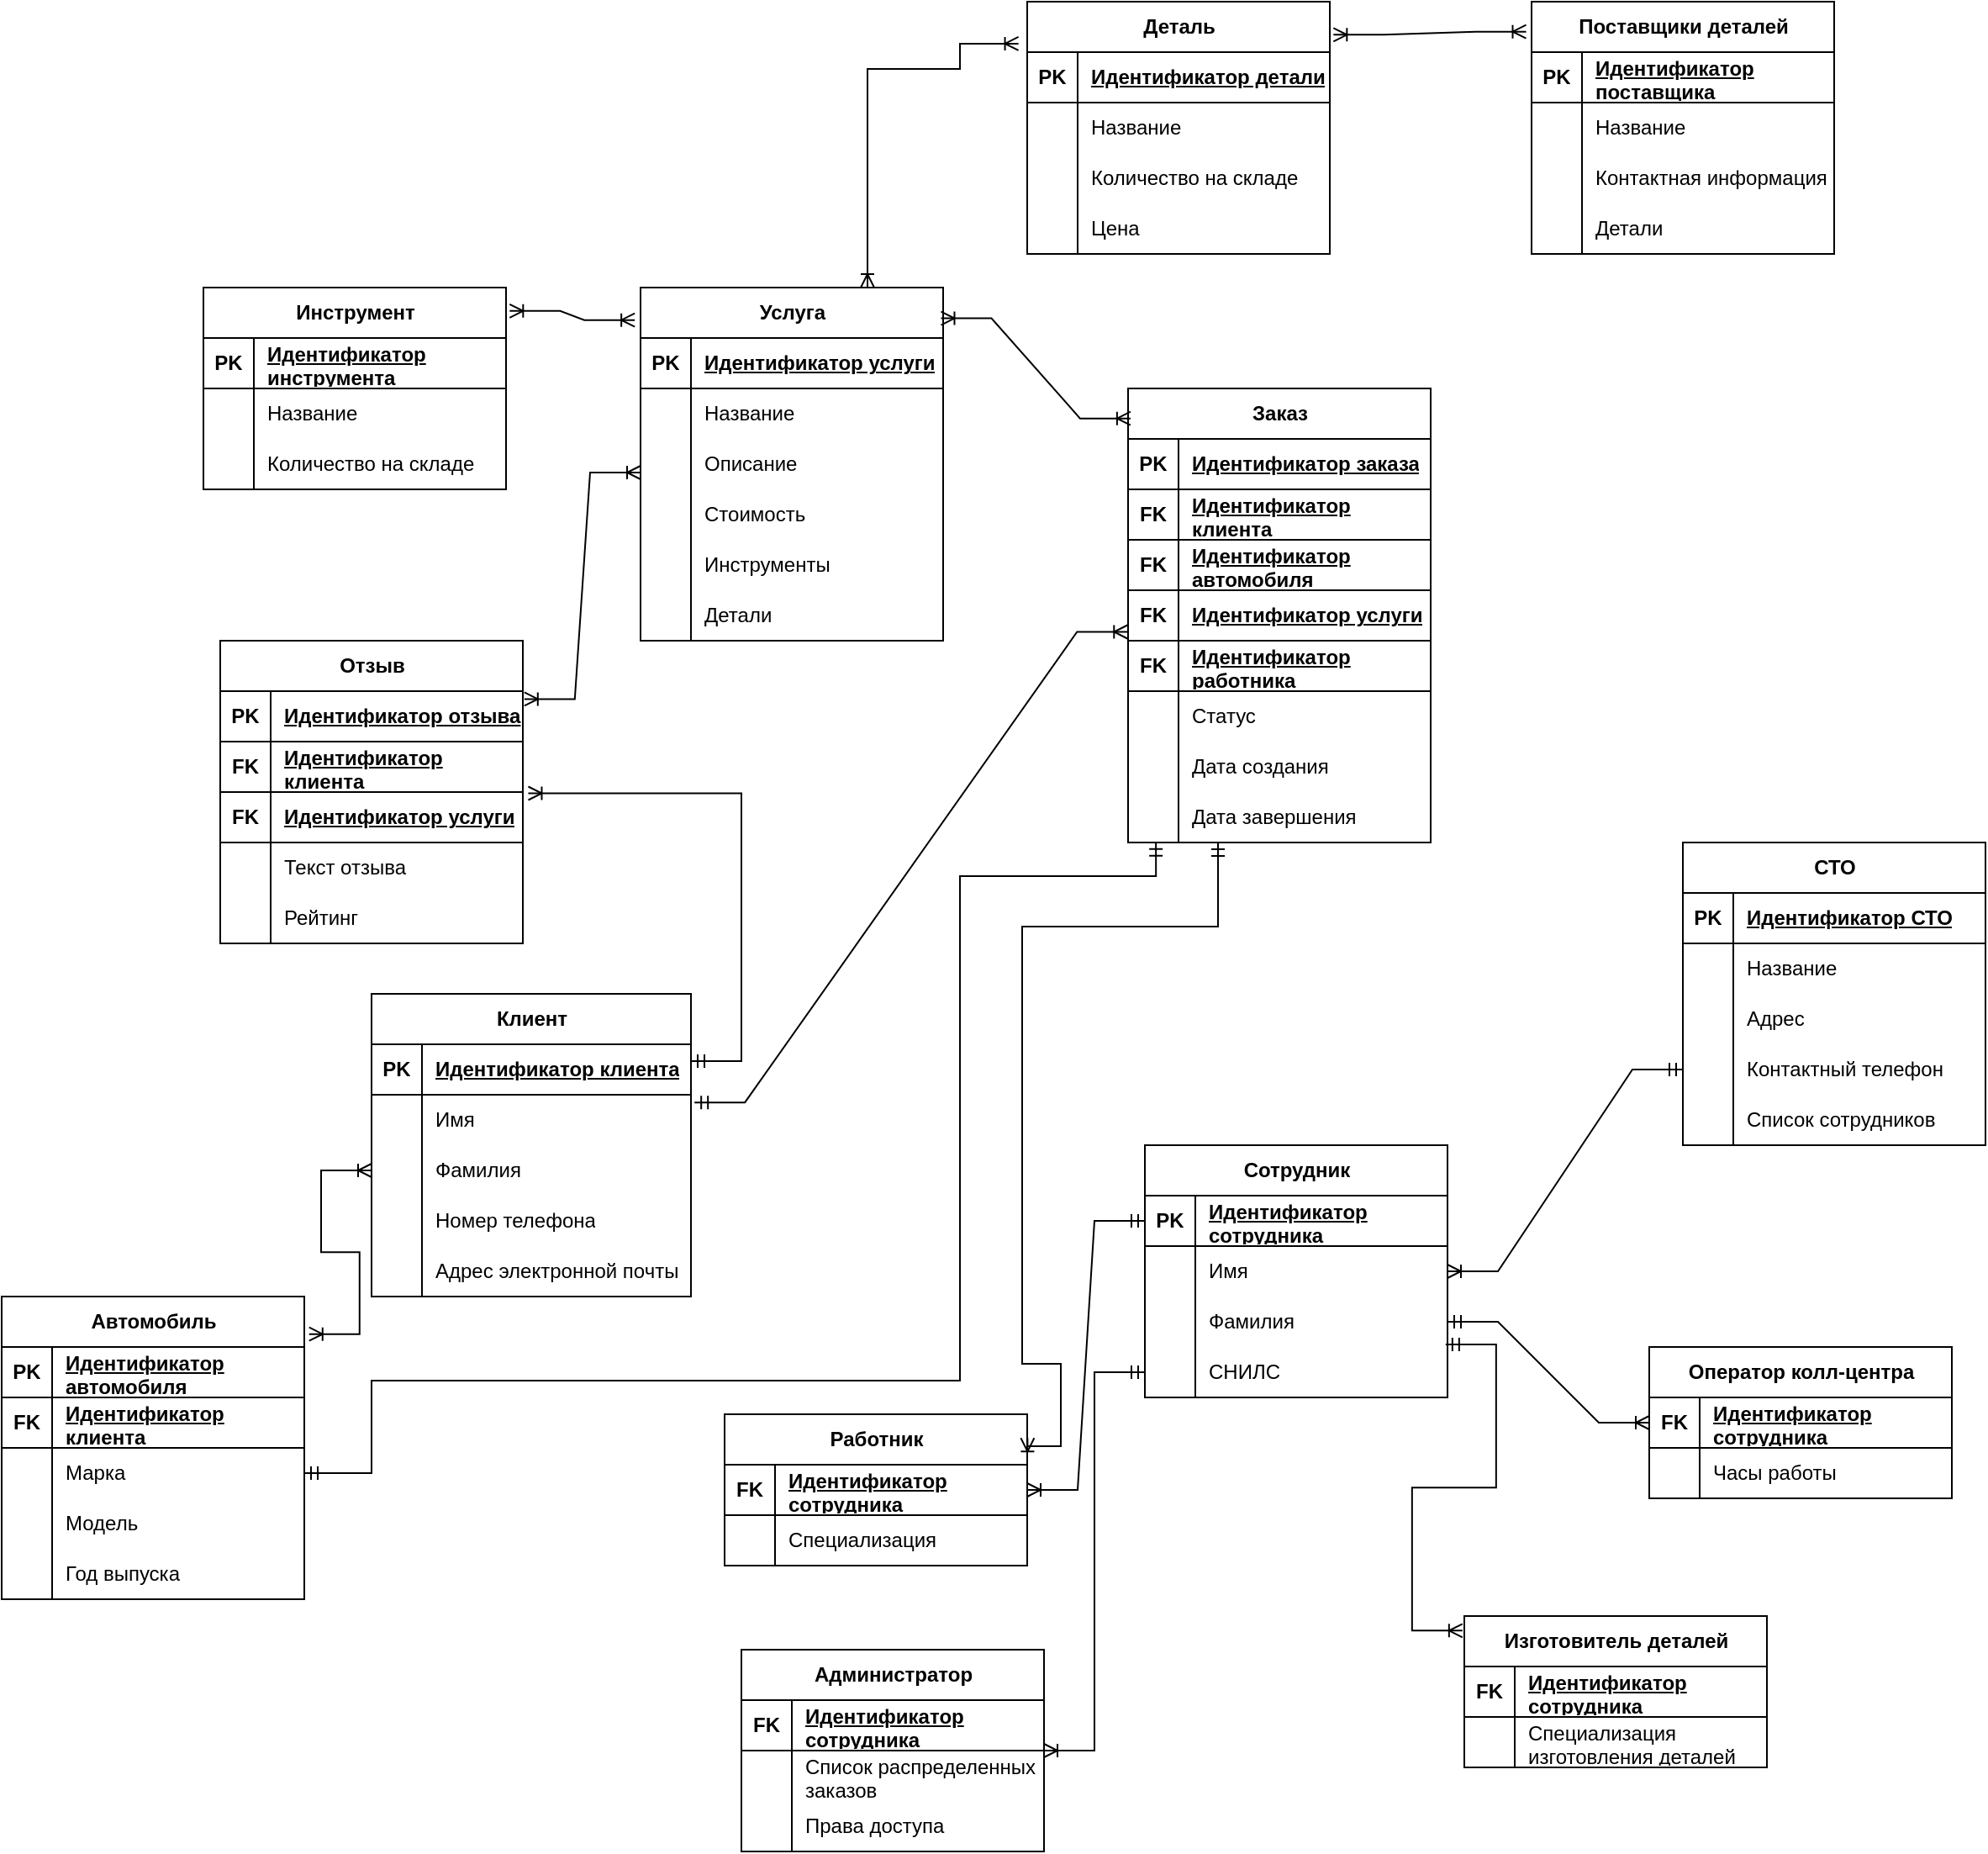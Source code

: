 <mxfile version="22.0.4" type="device">
  <diagram name="Страница — 1" id="USEmHAJxvi4rP5MgSZYt">
    <mxGraphModel dx="1899" dy="1759" grid="1" gridSize="10" guides="1" tooltips="1" connect="1" arrows="1" fold="1" page="1" pageScale="1" pageWidth="827" pageHeight="1169" math="0" shadow="0">
      <root>
        <mxCell id="0" />
        <mxCell id="1" parent="0" />
        <mxCell id="S0hsr5T0_kcNTuHbc3Hi-5" value="Сотрудник" style="shape=table;startSize=30;container=1;collapsible=1;childLayout=tableLayout;fixedRows=1;rowLines=0;fontStyle=1;align=center;resizeLast=1;html=1;" parent="1" vertex="1">
          <mxGeometry x="370" y="80" width="180" height="150" as="geometry" />
        </mxCell>
        <mxCell id="S0hsr5T0_kcNTuHbc3Hi-6" value="" style="shape=tableRow;horizontal=0;startSize=0;swimlaneHead=0;swimlaneBody=0;fillColor=none;collapsible=0;dropTarget=0;points=[[0,0.5],[1,0.5]];portConstraint=eastwest;top=0;left=0;right=0;bottom=1;" parent="S0hsr5T0_kcNTuHbc3Hi-5" vertex="1">
          <mxGeometry y="30" width="180" height="30" as="geometry" />
        </mxCell>
        <mxCell id="S0hsr5T0_kcNTuHbc3Hi-7" value="PK" style="shape=partialRectangle;connectable=0;fillColor=none;top=0;left=0;bottom=0;right=0;fontStyle=1;overflow=hidden;whiteSpace=wrap;html=1;" parent="S0hsr5T0_kcNTuHbc3Hi-6" vertex="1">
          <mxGeometry width="30" height="30" as="geometry">
            <mxRectangle width="30" height="30" as="alternateBounds" />
          </mxGeometry>
        </mxCell>
        <mxCell id="S0hsr5T0_kcNTuHbc3Hi-8" value="Идентификатор сотрудника" style="shape=partialRectangle;connectable=0;fillColor=none;top=0;left=0;bottom=0;right=0;align=left;spacingLeft=6;fontStyle=5;overflow=hidden;whiteSpace=wrap;html=1;" parent="S0hsr5T0_kcNTuHbc3Hi-6" vertex="1">
          <mxGeometry x="30" width="150" height="30" as="geometry">
            <mxRectangle width="150" height="30" as="alternateBounds" />
          </mxGeometry>
        </mxCell>
        <mxCell id="S0hsr5T0_kcNTuHbc3Hi-9" value="" style="shape=tableRow;horizontal=0;startSize=0;swimlaneHead=0;swimlaneBody=0;fillColor=none;collapsible=0;dropTarget=0;points=[[0,0.5],[1,0.5]];portConstraint=eastwest;top=0;left=0;right=0;bottom=0;" parent="S0hsr5T0_kcNTuHbc3Hi-5" vertex="1">
          <mxGeometry y="60" width="180" height="30" as="geometry" />
        </mxCell>
        <mxCell id="S0hsr5T0_kcNTuHbc3Hi-10" value="" style="shape=partialRectangle;connectable=0;fillColor=none;top=0;left=0;bottom=0;right=0;editable=1;overflow=hidden;whiteSpace=wrap;html=1;" parent="S0hsr5T0_kcNTuHbc3Hi-9" vertex="1">
          <mxGeometry width="30" height="30" as="geometry">
            <mxRectangle width="30" height="30" as="alternateBounds" />
          </mxGeometry>
        </mxCell>
        <mxCell id="S0hsr5T0_kcNTuHbc3Hi-11" value="Имя&lt;span id=&quot;docs-internal-guid-81fa8ec4-7fff-38d9-78bd-121a1038787f&quot;&gt;&lt;/span&gt;&lt;span id=&quot;docs-internal-guid-81fa8ec4-7fff-38d9-78bd-121a1038787f&quot;&gt;&lt;/span&gt;&lt;span id=&quot;docs-internal-guid-81fa8ec4-7fff-38d9-78bd-121a1038787f&quot;&gt;&lt;/span&gt;" style="shape=partialRectangle;connectable=0;fillColor=none;top=0;left=0;bottom=0;right=0;align=left;spacingLeft=6;overflow=hidden;whiteSpace=wrap;html=1;" parent="S0hsr5T0_kcNTuHbc3Hi-9" vertex="1">
          <mxGeometry x="30" width="150" height="30" as="geometry">
            <mxRectangle width="150" height="30" as="alternateBounds" />
          </mxGeometry>
        </mxCell>
        <mxCell id="S0hsr5T0_kcNTuHbc3Hi-21" value="" style="shape=tableRow;horizontal=0;startSize=0;swimlaneHead=0;swimlaneBody=0;fillColor=none;collapsible=0;dropTarget=0;points=[[0,0.5],[1,0.5]];portConstraint=eastwest;top=0;left=0;right=0;bottom=0;" parent="S0hsr5T0_kcNTuHbc3Hi-5" vertex="1">
          <mxGeometry y="90" width="180" height="30" as="geometry" />
        </mxCell>
        <mxCell id="S0hsr5T0_kcNTuHbc3Hi-22" value="" style="shape=partialRectangle;connectable=0;fillColor=none;top=0;left=0;bottom=0;right=0;editable=1;overflow=hidden;whiteSpace=wrap;html=1;" parent="S0hsr5T0_kcNTuHbc3Hi-21" vertex="1">
          <mxGeometry width="30" height="30" as="geometry">
            <mxRectangle width="30" height="30" as="alternateBounds" />
          </mxGeometry>
        </mxCell>
        <mxCell id="S0hsr5T0_kcNTuHbc3Hi-23" value="Фамилия" style="shape=partialRectangle;connectable=0;fillColor=none;top=0;left=0;bottom=0;right=0;align=left;spacingLeft=6;overflow=hidden;whiteSpace=wrap;html=1;" parent="S0hsr5T0_kcNTuHbc3Hi-21" vertex="1">
          <mxGeometry x="30" width="150" height="30" as="geometry">
            <mxRectangle width="150" height="30" as="alternateBounds" />
          </mxGeometry>
        </mxCell>
        <mxCell id="S0hsr5T0_kcNTuHbc3Hi-72" value="" style="shape=tableRow;horizontal=0;startSize=0;swimlaneHead=0;swimlaneBody=0;fillColor=none;collapsible=0;dropTarget=0;points=[[0,0.5],[1,0.5]];portConstraint=eastwest;top=0;left=0;right=0;bottom=0;" parent="S0hsr5T0_kcNTuHbc3Hi-5" vertex="1">
          <mxGeometry y="120" width="180" height="30" as="geometry" />
        </mxCell>
        <mxCell id="S0hsr5T0_kcNTuHbc3Hi-73" value="" style="shape=partialRectangle;connectable=0;fillColor=none;top=0;left=0;bottom=0;right=0;editable=1;overflow=hidden;whiteSpace=wrap;html=1;" parent="S0hsr5T0_kcNTuHbc3Hi-72" vertex="1">
          <mxGeometry width="30" height="30" as="geometry">
            <mxRectangle width="30" height="30" as="alternateBounds" />
          </mxGeometry>
        </mxCell>
        <mxCell id="S0hsr5T0_kcNTuHbc3Hi-74" value="СНИЛС&lt;span id=&quot;docs-internal-guid-81fa8ec4-7fff-38d9-78bd-121a1038787f&quot;&gt;&lt;/span&gt;&lt;span id=&quot;docs-internal-guid-81fa8ec4-7fff-38d9-78bd-121a1038787f&quot;&gt;&lt;/span&gt;&lt;span id=&quot;docs-internal-guid-81fa8ec4-7fff-38d9-78bd-121a1038787f&quot;&gt;&lt;/span&gt;" style="shape=partialRectangle;connectable=0;fillColor=none;top=0;left=0;bottom=0;right=0;align=left;spacingLeft=6;overflow=hidden;whiteSpace=wrap;html=1;" parent="S0hsr5T0_kcNTuHbc3Hi-72" vertex="1">
          <mxGeometry x="30" width="150" height="30" as="geometry">
            <mxRectangle width="150" height="30" as="alternateBounds" />
          </mxGeometry>
        </mxCell>
        <mxCell id="S0hsr5T0_kcNTuHbc3Hi-24" value="Клиент" style="shape=table;startSize=30;container=1;collapsible=1;childLayout=tableLayout;fixedRows=1;rowLines=0;fontStyle=1;align=center;resizeLast=1;html=1;" parent="1" vertex="1">
          <mxGeometry x="-90" y="-10" width="190" height="180" as="geometry" />
        </mxCell>
        <mxCell id="S0hsr5T0_kcNTuHbc3Hi-25" value="" style="shape=tableRow;horizontal=0;startSize=0;swimlaneHead=0;swimlaneBody=0;fillColor=none;collapsible=0;dropTarget=0;points=[[0,0.5],[1,0.5]];portConstraint=eastwest;top=0;left=0;right=0;bottom=1;" parent="S0hsr5T0_kcNTuHbc3Hi-24" vertex="1">
          <mxGeometry y="30" width="190" height="30" as="geometry" />
        </mxCell>
        <mxCell id="S0hsr5T0_kcNTuHbc3Hi-26" value="PK" style="shape=partialRectangle;connectable=0;fillColor=none;top=0;left=0;bottom=0;right=0;fontStyle=1;overflow=hidden;whiteSpace=wrap;html=1;" parent="S0hsr5T0_kcNTuHbc3Hi-25" vertex="1">
          <mxGeometry width="30" height="30" as="geometry">
            <mxRectangle width="30" height="30" as="alternateBounds" />
          </mxGeometry>
        </mxCell>
        <mxCell id="S0hsr5T0_kcNTuHbc3Hi-27" value="Идентификатор клиента" style="shape=partialRectangle;connectable=0;fillColor=none;top=0;left=0;bottom=0;right=0;align=left;spacingLeft=6;fontStyle=5;overflow=hidden;whiteSpace=wrap;html=1;" parent="S0hsr5T0_kcNTuHbc3Hi-25" vertex="1">
          <mxGeometry x="30" width="160" height="30" as="geometry">
            <mxRectangle width="160" height="30" as="alternateBounds" />
          </mxGeometry>
        </mxCell>
        <mxCell id="S0hsr5T0_kcNTuHbc3Hi-28" value="" style="shape=tableRow;horizontal=0;startSize=0;swimlaneHead=0;swimlaneBody=0;fillColor=none;collapsible=0;dropTarget=0;points=[[0,0.5],[1,0.5]];portConstraint=eastwest;top=0;left=0;right=0;bottom=0;" parent="S0hsr5T0_kcNTuHbc3Hi-24" vertex="1">
          <mxGeometry y="60" width="190" height="30" as="geometry" />
        </mxCell>
        <mxCell id="S0hsr5T0_kcNTuHbc3Hi-29" value="" style="shape=partialRectangle;connectable=0;fillColor=none;top=0;left=0;bottom=0;right=0;editable=1;overflow=hidden;whiteSpace=wrap;html=1;" parent="S0hsr5T0_kcNTuHbc3Hi-28" vertex="1">
          <mxGeometry width="30" height="30" as="geometry">
            <mxRectangle width="30" height="30" as="alternateBounds" />
          </mxGeometry>
        </mxCell>
        <mxCell id="S0hsr5T0_kcNTuHbc3Hi-30" value="Имя&lt;span id=&quot;docs-internal-guid-81fa8ec4-7fff-38d9-78bd-121a1038787f&quot;&gt;&lt;/span&gt;&lt;span id=&quot;docs-internal-guid-81fa8ec4-7fff-38d9-78bd-121a1038787f&quot;&gt;&lt;/span&gt;&lt;span id=&quot;docs-internal-guid-81fa8ec4-7fff-38d9-78bd-121a1038787f&quot;&gt;&lt;/span&gt;" style="shape=partialRectangle;connectable=0;fillColor=none;top=0;left=0;bottom=0;right=0;align=left;spacingLeft=6;overflow=hidden;whiteSpace=wrap;html=1;" parent="S0hsr5T0_kcNTuHbc3Hi-28" vertex="1">
          <mxGeometry x="30" width="160" height="30" as="geometry">
            <mxRectangle width="160" height="30" as="alternateBounds" />
          </mxGeometry>
        </mxCell>
        <mxCell id="S0hsr5T0_kcNTuHbc3Hi-31" value="" style="shape=tableRow;horizontal=0;startSize=0;swimlaneHead=0;swimlaneBody=0;fillColor=none;collapsible=0;dropTarget=0;points=[[0,0.5],[1,0.5]];portConstraint=eastwest;top=0;left=0;right=0;bottom=0;" parent="S0hsr5T0_kcNTuHbc3Hi-24" vertex="1">
          <mxGeometry y="90" width="190" height="30" as="geometry" />
        </mxCell>
        <mxCell id="S0hsr5T0_kcNTuHbc3Hi-32" value="" style="shape=partialRectangle;connectable=0;fillColor=none;top=0;left=0;bottom=0;right=0;editable=1;overflow=hidden;whiteSpace=wrap;html=1;" parent="S0hsr5T0_kcNTuHbc3Hi-31" vertex="1">
          <mxGeometry width="30" height="30" as="geometry">
            <mxRectangle width="30" height="30" as="alternateBounds" />
          </mxGeometry>
        </mxCell>
        <mxCell id="S0hsr5T0_kcNTuHbc3Hi-33" value="Фамилия" style="shape=partialRectangle;connectable=0;fillColor=none;top=0;left=0;bottom=0;right=0;align=left;spacingLeft=6;overflow=hidden;whiteSpace=wrap;html=1;" parent="S0hsr5T0_kcNTuHbc3Hi-31" vertex="1">
          <mxGeometry x="30" width="160" height="30" as="geometry">
            <mxRectangle width="160" height="30" as="alternateBounds" />
          </mxGeometry>
        </mxCell>
        <mxCell id="S0hsr5T0_kcNTuHbc3Hi-34" value="" style="shape=tableRow;horizontal=0;startSize=0;swimlaneHead=0;swimlaneBody=0;fillColor=none;collapsible=0;dropTarget=0;points=[[0,0.5],[1,0.5]];portConstraint=eastwest;top=0;left=0;right=0;bottom=0;" parent="S0hsr5T0_kcNTuHbc3Hi-24" vertex="1">
          <mxGeometry y="120" width="190" height="30" as="geometry" />
        </mxCell>
        <mxCell id="S0hsr5T0_kcNTuHbc3Hi-35" value="" style="shape=partialRectangle;connectable=0;fillColor=none;top=0;left=0;bottom=0;right=0;editable=1;overflow=hidden;whiteSpace=wrap;html=1;" parent="S0hsr5T0_kcNTuHbc3Hi-34" vertex="1">
          <mxGeometry width="30" height="30" as="geometry">
            <mxRectangle width="30" height="30" as="alternateBounds" />
          </mxGeometry>
        </mxCell>
        <mxCell id="S0hsr5T0_kcNTuHbc3Hi-36" value="Номер телефона" style="shape=partialRectangle;connectable=0;fillColor=none;top=0;left=0;bottom=0;right=0;align=left;spacingLeft=6;overflow=hidden;whiteSpace=wrap;html=1;" parent="S0hsr5T0_kcNTuHbc3Hi-34" vertex="1">
          <mxGeometry x="30" width="160" height="30" as="geometry">
            <mxRectangle width="160" height="30" as="alternateBounds" />
          </mxGeometry>
        </mxCell>
        <mxCell id="S0hsr5T0_kcNTuHbc3Hi-37" value="" style="shape=tableRow;horizontal=0;startSize=0;swimlaneHead=0;swimlaneBody=0;fillColor=none;collapsible=0;dropTarget=0;points=[[0,0.5],[1,0.5]];portConstraint=eastwest;top=0;left=0;right=0;bottom=0;" parent="S0hsr5T0_kcNTuHbc3Hi-24" vertex="1">
          <mxGeometry y="150" width="190" height="30" as="geometry" />
        </mxCell>
        <mxCell id="S0hsr5T0_kcNTuHbc3Hi-38" value="" style="shape=partialRectangle;connectable=0;fillColor=none;top=0;left=0;bottom=0;right=0;editable=1;overflow=hidden;whiteSpace=wrap;html=1;" parent="S0hsr5T0_kcNTuHbc3Hi-37" vertex="1">
          <mxGeometry width="30" height="30" as="geometry">
            <mxRectangle width="30" height="30" as="alternateBounds" />
          </mxGeometry>
        </mxCell>
        <mxCell id="S0hsr5T0_kcNTuHbc3Hi-39" value="Адрес электронной почты" style="shape=partialRectangle;connectable=0;fillColor=none;top=0;left=0;bottom=0;right=0;align=left;spacingLeft=6;overflow=hidden;whiteSpace=wrap;html=1;" parent="S0hsr5T0_kcNTuHbc3Hi-37" vertex="1">
          <mxGeometry x="30" width="160" height="30" as="geometry">
            <mxRectangle width="160" height="30" as="alternateBounds" />
          </mxGeometry>
        </mxCell>
        <mxCell id="S0hsr5T0_kcNTuHbc3Hi-62" value="Работник" style="shape=table;startSize=30;container=1;collapsible=1;childLayout=tableLayout;fixedRows=1;rowLines=0;fontStyle=1;align=center;resizeLast=1;html=1;" parent="1" vertex="1">
          <mxGeometry x="120" y="240" width="180" height="90" as="geometry" />
        </mxCell>
        <mxCell id="S0hsr5T0_kcNTuHbc3Hi-63" value="" style="shape=tableRow;horizontal=0;startSize=0;swimlaneHead=0;swimlaneBody=0;fillColor=none;collapsible=0;dropTarget=0;points=[[0,0.5],[1,0.5]];portConstraint=eastwest;top=0;left=0;right=0;bottom=1;" parent="S0hsr5T0_kcNTuHbc3Hi-62" vertex="1">
          <mxGeometry y="30" width="180" height="30" as="geometry" />
        </mxCell>
        <mxCell id="S0hsr5T0_kcNTuHbc3Hi-64" value="FK" style="shape=partialRectangle;connectable=0;fillColor=none;top=0;left=0;bottom=0;right=0;fontStyle=1;overflow=hidden;whiteSpace=wrap;html=1;" parent="S0hsr5T0_kcNTuHbc3Hi-63" vertex="1">
          <mxGeometry width="30" height="30" as="geometry">
            <mxRectangle width="30" height="30" as="alternateBounds" />
          </mxGeometry>
        </mxCell>
        <mxCell id="S0hsr5T0_kcNTuHbc3Hi-65" value="Идентификатор сотрудника" style="shape=partialRectangle;connectable=0;fillColor=none;top=0;left=0;bottom=0;right=0;align=left;spacingLeft=6;fontStyle=5;overflow=hidden;whiteSpace=wrap;html=1;" parent="S0hsr5T0_kcNTuHbc3Hi-63" vertex="1">
          <mxGeometry x="30" width="150" height="30" as="geometry">
            <mxRectangle width="150" height="30" as="alternateBounds" />
          </mxGeometry>
        </mxCell>
        <mxCell id="S0hsr5T0_kcNTuHbc3Hi-66" value="" style="shape=tableRow;horizontal=0;startSize=0;swimlaneHead=0;swimlaneBody=0;fillColor=none;collapsible=0;dropTarget=0;points=[[0,0.5],[1,0.5]];portConstraint=eastwest;top=0;left=0;right=0;bottom=0;" parent="S0hsr5T0_kcNTuHbc3Hi-62" vertex="1">
          <mxGeometry y="60" width="180" height="30" as="geometry" />
        </mxCell>
        <mxCell id="S0hsr5T0_kcNTuHbc3Hi-67" value="" style="shape=partialRectangle;connectable=0;fillColor=none;top=0;left=0;bottom=0;right=0;editable=1;overflow=hidden;whiteSpace=wrap;html=1;" parent="S0hsr5T0_kcNTuHbc3Hi-66" vertex="1">
          <mxGeometry width="30" height="30" as="geometry">
            <mxRectangle width="30" height="30" as="alternateBounds" />
          </mxGeometry>
        </mxCell>
        <mxCell id="S0hsr5T0_kcNTuHbc3Hi-68" value="Специализация&lt;span id=&quot;docs-internal-guid-81fa8ec4-7fff-38d9-78bd-121a1038787f&quot;&gt;&lt;/span&gt;&lt;span id=&quot;docs-internal-guid-81fa8ec4-7fff-38d9-78bd-121a1038787f&quot;&gt;&lt;/span&gt;&lt;span id=&quot;docs-internal-guid-81fa8ec4-7fff-38d9-78bd-121a1038787f&quot;&gt;&lt;/span&gt;" style="shape=partialRectangle;connectable=0;fillColor=none;top=0;left=0;bottom=0;right=0;align=left;spacingLeft=6;overflow=hidden;whiteSpace=wrap;html=1;" parent="S0hsr5T0_kcNTuHbc3Hi-66" vertex="1">
          <mxGeometry x="30" width="150" height="30" as="geometry">
            <mxRectangle width="150" height="30" as="alternateBounds" />
          </mxGeometry>
        </mxCell>
        <mxCell id="S0hsr5T0_kcNTuHbc3Hi-76" value="" style="edgeStyle=entityRelationEdgeStyle;fontSize=12;html=1;endArrow=ERoneToMany;startArrow=ERmandOne;rounded=0;entryX=1;entryY=0.5;entryDx=0;entryDy=0;exitX=0;exitY=0.5;exitDx=0;exitDy=0;" parent="1" source="S0hsr5T0_kcNTuHbc3Hi-6" target="S0hsr5T0_kcNTuHbc3Hi-63" edge="1">
          <mxGeometry width="100" height="100" relative="1" as="geometry">
            <mxPoint x="260" y="380" as="sourcePoint" />
            <mxPoint x="560" y="430" as="targetPoint" />
            <Array as="points">
              <mxPoint x="320" y="320" />
              <mxPoint x="360" y="380" />
              <mxPoint x="570" y="630" />
              <mxPoint x="600" y="440" />
              <mxPoint x="380" y="440" />
            </Array>
          </mxGeometry>
        </mxCell>
        <mxCell id="S0hsr5T0_kcNTuHbc3Hi-77" value="Администратор" style="shape=table;startSize=30;container=1;collapsible=1;childLayout=tableLayout;fixedRows=1;rowLines=0;fontStyle=1;align=center;resizeLast=1;html=1;" parent="1" vertex="1">
          <mxGeometry x="130" y="380" width="180" height="120" as="geometry" />
        </mxCell>
        <mxCell id="S0hsr5T0_kcNTuHbc3Hi-78" value="" style="shape=tableRow;horizontal=0;startSize=0;swimlaneHead=0;swimlaneBody=0;fillColor=none;collapsible=0;dropTarget=0;points=[[0,0.5],[1,0.5]];portConstraint=eastwest;top=0;left=0;right=0;bottom=1;" parent="S0hsr5T0_kcNTuHbc3Hi-77" vertex="1">
          <mxGeometry y="30" width="180" height="30" as="geometry" />
        </mxCell>
        <mxCell id="S0hsr5T0_kcNTuHbc3Hi-79" value="FK" style="shape=partialRectangle;connectable=0;fillColor=none;top=0;left=0;bottom=0;right=0;fontStyle=1;overflow=hidden;whiteSpace=wrap;html=1;" parent="S0hsr5T0_kcNTuHbc3Hi-78" vertex="1">
          <mxGeometry width="30" height="30" as="geometry">
            <mxRectangle width="30" height="30" as="alternateBounds" />
          </mxGeometry>
        </mxCell>
        <mxCell id="S0hsr5T0_kcNTuHbc3Hi-80" value="Идентификатор сотрудника" style="shape=partialRectangle;connectable=0;fillColor=none;top=0;left=0;bottom=0;right=0;align=left;spacingLeft=6;fontStyle=5;overflow=hidden;whiteSpace=wrap;html=1;" parent="S0hsr5T0_kcNTuHbc3Hi-78" vertex="1">
          <mxGeometry x="30" width="150" height="30" as="geometry">
            <mxRectangle width="150" height="30" as="alternateBounds" />
          </mxGeometry>
        </mxCell>
        <mxCell id="S0hsr5T0_kcNTuHbc3Hi-81" value="" style="shape=tableRow;horizontal=0;startSize=0;swimlaneHead=0;swimlaneBody=0;fillColor=none;collapsible=0;dropTarget=0;points=[[0,0.5],[1,0.5]];portConstraint=eastwest;top=0;left=0;right=0;bottom=0;" parent="S0hsr5T0_kcNTuHbc3Hi-77" vertex="1">
          <mxGeometry y="60" width="180" height="30" as="geometry" />
        </mxCell>
        <mxCell id="S0hsr5T0_kcNTuHbc3Hi-82" value="" style="shape=partialRectangle;connectable=0;fillColor=none;top=0;left=0;bottom=0;right=0;editable=1;overflow=hidden;whiteSpace=wrap;html=1;" parent="S0hsr5T0_kcNTuHbc3Hi-81" vertex="1">
          <mxGeometry width="30" height="30" as="geometry">
            <mxRectangle width="30" height="30" as="alternateBounds" />
          </mxGeometry>
        </mxCell>
        <mxCell id="S0hsr5T0_kcNTuHbc3Hi-83" value="Список распределенных заказов&lt;span id=&quot;docs-internal-guid-81fa8ec4-7fff-38d9-78bd-121a1038787f&quot;&gt;&lt;/span&gt;" style="shape=partialRectangle;connectable=0;fillColor=none;top=0;left=0;bottom=0;right=0;align=left;spacingLeft=6;overflow=hidden;whiteSpace=wrap;html=1;" parent="S0hsr5T0_kcNTuHbc3Hi-81" vertex="1">
          <mxGeometry x="30" width="150" height="30" as="geometry">
            <mxRectangle width="150" height="30" as="alternateBounds" />
          </mxGeometry>
        </mxCell>
        <mxCell id="S0hsr5T0_kcNTuHbc3Hi-84" value="" style="shape=tableRow;horizontal=0;startSize=0;swimlaneHead=0;swimlaneBody=0;fillColor=none;collapsible=0;dropTarget=0;points=[[0,0.5],[1,0.5]];portConstraint=eastwest;top=0;left=0;right=0;bottom=0;" parent="S0hsr5T0_kcNTuHbc3Hi-77" vertex="1">
          <mxGeometry y="90" width="180" height="30" as="geometry" />
        </mxCell>
        <mxCell id="S0hsr5T0_kcNTuHbc3Hi-85" value="" style="shape=partialRectangle;connectable=0;fillColor=none;top=0;left=0;bottom=0;right=0;editable=1;overflow=hidden;whiteSpace=wrap;html=1;" parent="S0hsr5T0_kcNTuHbc3Hi-84" vertex="1">
          <mxGeometry width="30" height="30" as="geometry">
            <mxRectangle width="30" height="30" as="alternateBounds" />
          </mxGeometry>
        </mxCell>
        <mxCell id="S0hsr5T0_kcNTuHbc3Hi-86" value="Права доступа" style="shape=partialRectangle;connectable=0;fillColor=none;top=0;left=0;bottom=0;right=0;align=left;spacingLeft=6;overflow=hidden;whiteSpace=wrap;html=1;" parent="S0hsr5T0_kcNTuHbc3Hi-84" vertex="1">
          <mxGeometry x="30" width="150" height="30" as="geometry">
            <mxRectangle width="150" height="30" as="alternateBounds" />
          </mxGeometry>
        </mxCell>
        <mxCell id="S0hsr5T0_kcNTuHbc3Hi-87" value="Оператор колл-центра" style="shape=table;startSize=30;container=1;collapsible=1;childLayout=tableLayout;fixedRows=1;rowLines=0;fontStyle=1;align=center;resizeLast=1;html=1;" parent="1" vertex="1">
          <mxGeometry x="670" y="200" width="180" height="90" as="geometry" />
        </mxCell>
        <mxCell id="S0hsr5T0_kcNTuHbc3Hi-88" value="" style="shape=tableRow;horizontal=0;startSize=0;swimlaneHead=0;swimlaneBody=0;fillColor=none;collapsible=0;dropTarget=0;points=[[0,0.5],[1,0.5]];portConstraint=eastwest;top=0;left=0;right=0;bottom=1;" parent="S0hsr5T0_kcNTuHbc3Hi-87" vertex="1">
          <mxGeometry y="30" width="180" height="30" as="geometry" />
        </mxCell>
        <mxCell id="S0hsr5T0_kcNTuHbc3Hi-89" value="FK" style="shape=partialRectangle;connectable=0;fillColor=none;top=0;left=0;bottom=0;right=0;fontStyle=1;overflow=hidden;whiteSpace=wrap;html=1;" parent="S0hsr5T0_kcNTuHbc3Hi-88" vertex="1">
          <mxGeometry width="30" height="30" as="geometry">
            <mxRectangle width="30" height="30" as="alternateBounds" />
          </mxGeometry>
        </mxCell>
        <mxCell id="S0hsr5T0_kcNTuHbc3Hi-90" value="Идентификатор сотрудника" style="shape=partialRectangle;connectable=0;fillColor=none;top=0;left=0;bottom=0;right=0;align=left;spacingLeft=6;fontStyle=5;overflow=hidden;whiteSpace=wrap;html=1;" parent="S0hsr5T0_kcNTuHbc3Hi-88" vertex="1">
          <mxGeometry x="30" width="150" height="30" as="geometry">
            <mxRectangle width="150" height="30" as="alternateBounds" />
          </mxGeometry>
        </mxCell>
        <mxCell id="S0hsr5T0_kcNTuHbc3Hi-91" value="" style="shape=tableRow;horizontal=0;startSize=0;swimlaneHead=0;swimlaneBody=0;fillColor=none;collapsible=0;dropTarget=0;points=[[0,0.5],[1,0.5]];portConstraint=eastwest;top=0;left=0;right=0;bottom=0;" parent="S0hsr5T0_kcNTuHbc3Hi-87" vertex="1">
          <mxGeometry y="60" width="180" height="30" as="geometry" />
        </mxCell>
        <mxCell id="S0hsr5T0_kcNTuHbc3Hi-92" value="" style="shape=partialRectangle;connectable=0;fillColor=none;top=0;left=0;bottom=0;right=0;editable=1;overflow=hidden;whiteSpace=wrap;html=1;" parent="S0hsr5T0_kcNTuHbc3Hi-91" vertex="1">
          <mxGeometry width="30" height="30" as="geometry">
            <mxRectangle width="30" height="30" as="alternateBounds" />
          </mxGeometry>
        </mxCell>
        <mxCell id="S0hsr5T0_kcNTuHbc3Hi-93" value="Часы работы&lt;span id=&quot;docs-internal-guid-81fa8ec4-7fff-38d9-78bd-121a1038787f&quot;&gt;&lt;/span&gt;" style="shape=partialRectangle;connectable=0;fillColor=none;top=0;left=0;bottom=0;right=0;align=left;spacingLeft=6;overflow=hidden;whiteSpace=wrap;html=1;" parent="S0hsr5T0_kcNTuHbc3Hi-91" vertex="1">
          <mxGeometry x="30" width="150" height="30" as="geometry">
            <mxRectangle width="150" height="30" as="alternateBounds" />
          </mxGeometry>
        </mxCell>
        <mxCell id="S0hsr5T0_kcNTuHbc3Hi-107" value="Изготовитель деталей" style="shape=table;startSize=30;container=1;collapsible=1;childLayout=tableLayout;fixedRows=1;rowLines=0;fontStyle=1;align=center;resizeLast=1;html=1;" parent="1" vertex="1">
          <mxGeometry x="560" y="360" width="180" height="90" as="geometry" />
        </mxCell>
        <mxCell id="S0hsr5T0_kcNTuHbc3Hi-108" value="" style="shape=tableRow;horizontal=0;startSize=0;swimlaneHead=0;swimlaneBody=0;fillColor=none;collapsible=0;dropTarget=0;points=[[0,0.5],[1,0.5]];portConstraint=eastwest;top=0;left=0;right=0;bottom=1;" parent="S0hsr5T0_kcNTuHbc3Hi-107" vertex="1">
          <mxGeometry y="30" width="180" height="30" as="geometry" />
        </mxCell>
        <mxCell id="S0hsr5T0_kcNTuHbc3Hi-109" value="FK" style="shape=partialRectangle;connectable=0;fillColor=none;top=0;left=0;bottom=0;right=0;fontStyle=1;overflow=hidden;whiteSpace=wrap;html=1;" parent="S0hsr5T0_kcNTuHbc3Hi-108" vertex="1">
          <mxGeometry width="30" height="30" as="geometry">
            <mxRectangle width="30" height="30" as="alternateBounds" />
          </mxGeometry>
        </mxCell>
        <mxCell id="S0hsr5T0_kcNTuHbc3Hi-110" value="Идентификатор сотрудника" style="shape=partialRectangle;connectable=0;fillColor=none;top=0;left=0;bottom=0;right=0;align=left;spacingLeft=6;fontStyle=5;overflow=hidden;whiteSpace=wrap;html=1;" parent="S0hsr5T0_kcNTuHbc3Hi-108" vertex="1">
          <mxGeometry x="30" width="150" height="30" as="geometry">
            <mxRectangle width="150" height="30" as="alternateBounds" />
          </mxGeometry>
        </mxCell>
        <mxCell id="S0hsr5T0_kcNTuHbc3Hi-111" value="" style="shape=tableRow;horizontal=0;startSize=0;swimlaneHead=0;swimlaneBody=0;fillColor=none;collapsible=0;dropTarget=0;points=[[0,0.5],[1,0.5]];portConstraint=eastwest;top=0;left=0;right=0;bottom=0;" parent="S0hsr5T0_kcNTuHbc3Hi-107" vertex="1">
          <mxGeometry y="60" width="180" height="30" as="geometry" />
        </mxCell>
        <mxCell id="S0hsr5T0_kcNTuHbc3Hi-112" value="" style="shape=partialRectangle;connectable=0;fillColor=none;top=0;left=0;bottom=0;right=0;editable=1;overflow=hidden;whiteSpace=wrap;html=1;" parent="S0hsr5T0_kcNTuHbc3Hi-111" vertex="1">
          <mxGeometry width="30" height="30" as="geometry">
            <mxRectangle width="30" height="30" as="alternateBounds" />
          </mxGeometry>
        </mxCell>
        <mxCell id="S0hsr5T0_kcNTuHbc3Hi-113" value="Специализация изготовления деталей&lt;span id=&quot;docs-internal-guid-81fa8ec4-7fff-38d9-78bd-121a1038787f&quot;&gt;&lt;/span&gt;" style="shape=partialRectangle;connectable=0;fillColor=none;top=0;left=0;bottom=0;right=0;align=left;spacingLeft=6;overflow=hidden;whiteSpace=wrap;html=1;" parent="S0hsr5T0_kcNTuHbc3Hi-111" vertex="1">
          <mxGeometry x="30" width="150" height="30" as="geometry">
            <mxRectangle width="150" height="30" as="alternateBounds" />
          </mxGeometry>
        </mxCell>
        <mxCell id="S0hsr5T0_kcNTuHbc3Hi-114" value="" style="edgeStyle=entityRelationEdgeStyle;fontSize=12;html=1;endArrow=ERoneToMany;startArrow=ERmandOne;rounded=0;entryX=-0.006;entryY=0.096;entryDx=0;entryDy=0;entryPerimeter=0;exitX=0.994;exitY=-0.05;exitDx=0;exitDy=0;exitPerimeter=0;" parent="1" source="S0hsr5T0_kcNTuHbc3Hi-72" target="S0hsr5T0_kcNTuHbc3Hi-107" edge="1">
          <mxGeometry width="100" height="100" relative="1" as="geometry">
            <mxPoint x="380" y="225" as="sourcePoint" />
            <mxPoint x="172" y="344" as="targetPoint" />
            <Array as="points">
              <mxPoint x="330" y="330" />
              <mxPoint x="370" y="390" />
              <mxPoint x="580" y="640" />
              <mxPoint x="610" y="450" />
              <mxPoint x="390" y="450" />
            </Array>
          </mxGeometry>
        </mxCell>
        <mxCell id="S0hsr5T0_kcNTuHbc3Hi-115" value="" style="edgeStyle=entityRelationEdgeStyle;fontSize=12;html=1;endArrow=ERoneToMany;startArrow=ERmandOne;rounded=0;exitX=1;exitY=0.5;exitDx=0;exitDy=0;" parent="1" source="S0hsr5T0_kcNTuHbc3Hi-21" target="S0hsr5T0_kcNTuHbc3Hi-88" edge="1">
          <mxGeometry width="100" height="100" relative="1" as="geometry">
            <mxPoint x="550" y="215" as="sourcePoint" />
            <mxPoint x="690" y="335" as="targetPoint" />
            <Array as="points">
              <mxPoint x="331" y="346" />
              <mxPoint x="371" y="406" />
              <mxPoint x="581" y="656" />
              <mxPoint x="611" y="466" />
              <mxPoint x="391" y="466" />
            </Array>
          </mxGeometry>
        </mxCell>
        <mxCell id="S0hsr5T0_kcNTuHbc3Hi-116" value="" style="edgeStyle=entityRelationEdgeStyle;fontSize=12;html=1;endArrow=ERoneToMany;startArrow=ERmandOne;rounded=0;exitX=0;exitY=0.5;exitDx=0;exitDy=0;" parent="1" source="S0hsr5T0_kcNTuHbc3Hi-72" target="S0hsr5T0_kcNTuHbc3Hi-77" edge="1">
          <mxGeometry width="100" height="100" relative="1" as="geometry">
            <mxPoint x="343.24" y="260" as="sourcePoint" />
            <mxPoint x="280.0" y="392.04" as="targetPoint" />
            <Array as="points">
              <mxPoint x="303.24" y="375" />
              <mxPoint x="310" y="295" />
              <mxPoint x="263.24" y="325" />
              <mxPoint x="273.24" y="345" />
              <mxPoint x="343.24" y="435" />
              <mxPoint x="553.24" y="685" />
              <mxPoint x="583.24" y="495" />
              <mxPoint x="363.24" y="495" />
            </Array>
          </mxGeometry>
        </mxCell>
        <mxCell id="S0hsr5T0_kcNTuHbc3Hi-118" value="Автомобиль" style="shape=table;startSize=30;container=1;collapsible=1;childLayout=tableLayout;fixedRows=1;rowLines=0;fontStyle=1;align=center;resizeLast=1;html=1;" parent="1" vertex="1">
          <mxGeometry x="-310" y="170" width="180" height="180" as="geometry" />
        </mxCell>
        <mxCell id="S0hsr5T0_kcNTuHbc3Hi-119" value="" style="shape=tableRow;horizontal=0;startSize=0;swimlaneHead=0;swimlaneBody=0;fillColor=none;collapsible=0;dropTarget=0;points=[[0,0.5],[1,0.5]];portConstraint=eastwest;top=0;left=0;right=0;bottom=1;" parent="S0hsr5T0_kcNTuHbc3Hi-118" vertex="1">
          <mxGeometry y="30" width="180" height="30" as="geometry" />
        </mxCell>
        <mxCell id="S0hsr5T0_kcNTuHbc3Hi-120" value="PK" style="shape=partialRectangle;connectable=0;fillColor=none;top=0;left=0;bottom=0;right=0;fontStyle=1;overflow=hidden;whiteSpace=wrap;html=1;" parent="S0hsr5T0_kcNTuHbc3Hi-119" vertex="1">
          <mxGeometry width="30" height="30" as="geometry">
            <mxRectangle width="30" height="30" as="alternateBounds" />
          </mxGeometry>
        </mxCell>
        <mxCell id="S0hsr5T0_kcNTuHbc3Hi-121" value="Идентификатор автомобиля" style="shape=partialRectangle;connectable=0;fillColor=none;top=0;left=0;bottom=0;right=0;align=left;spacingLeft=6;fontStyle=5;overflow=hidden;whiteSpace=wrap;html=1;" parent="S0hsr5T0_kcNTuHbc3Hi-119" vertex="1">
          <mxGeometry x="30" width="150" height="30" as="geometry">
            <mxRectangle width="150" height="30" as="alternateBounds" />
          </mxGeometry>
        </mxCell>
        <mxCell id="S0hsr5T0_kcNTuHbc3Hi-131" value="" style="shape=tableRow;horizontal=0;startSize=0;swimlaneHead=0;swimlaneBody=0;fillColor=none;collapsible=0;dropTarget=0;points=[[0,0.5],[1,0.5]];portConstraint=eastwest;top=0;left=0;right=0;bottom=1;" parent="S0hsr5T0_kcNTuHbc3Hi-118" vertex="1">
          <mxGeometry y="60" width="180" height="30" as="geometry" />
        </mxCell>
        <mxCell id="S0hsr5T0_kcNTuHbc3Hi-132" value="FK" style="shape=partialRectangle;connectable=0;fillColor=none;top=0;left=0;bottom=0;right=0;fontStyle=1;overflow=hidden;whiteSpace=wrap;html=1;" parent="S0hsr5T0_kcNTuHbc3Hi-131" vertex="1">
          <mxGeometry width="30" height="30" as="geometry">
            <mxRectangle width="30" height="30" as="alternateBounds" />
          </mxGeometry>
        </mxCell>
        <mxCell id="S0hsr5T0_kcNTuHbc3Hi-133" value="Идентификатор клиента" style="shape=partialRectangle;connectable=0;fillColor=none;top=0;left=0;bottom=0;right=0;align=left;spacingLeft=6;fontStyle=5;overflow=hidden;whiteSpace=wrap;html=1;" parent="S0hsr5T0_kcNTuHbc3Hi-131" vertex="1">
          <mxGeometry x="30" width="150" height="30" as="geometry">
            <mxRectangle width="150" height="30" as="alternateBounds" />
          </mxGeometry>
        </mxCell>
        <mxCell id="S0hsr5T0_kcNTuHbc3Hi-122" value="" style="shape=tableRow;horizontal=0;startSize=0;swimlaneHead=0;swimlaneBody=0;fillColor=none;collapsible=0;dropTarget=0;points=[[0,0.5],[1,0.5]];portConstraint=eastwest;top=0;left=0;right=0;bottom=0;" parent="S0hsr5T0_kcNTuHbc3Hi-118" vertex="1">
          <mxGeometry y="90" width="180" height="30" as="geometry" />
        </mxCell>
        <mxCell id="S0hsr5T0_kcNTuHbc3Hi-123" value="" style="shape=partialRectangle;connectable=0;fillColor=none;top=0;left=0;bottom=0;right=0;editable=1;overflow=hidden;whiteSpace=wrap;html=1;" parent="S0hsr5T0_kcNTuHbc3Hi-122" vertex="1">
          <mxGeometry width="30" height="30" as="geometry">
            <mxRectangle width="30" height="30" as="alternateBounds" />
          </mxGeometry>
        </mxCell>
        <mxCell id="S0hsr5T0_kcNTuHbc3Hi-124" value="Марка" style="shape=partialRectangle;connectable=0;fillColor=none;top=0;left=0;bottom=0;right=0;align=left;spacingLeft=6;overflow=hidden;whiteSpace=wrap;html=1;" parent="S0hsr5T0_kcNTuHbc3Hi-122" vertex="1">
          <mxGeometry x="30" width="150" height="30" as="geometry">
            <mxRectangle width="150" height="30" as="alternateBounds" />
          </mxGeometry>
        </mxCell>
        <mxCell id="S0hsr5T0_kcNTuHbc3Hi-125" value="" style="shape=tableRow;horizontal=0;startSize=0;swimlaneHead=0;swimlaneBody=0;fillColor=none;collapsible=0;dropTarget=0;points=[[0,0.5],[1,0.5]];portConstraint=eastwest;top=0;left=0;right=0;bottom=0;" parent="S0hsr5T0_kcNTuHbc3Hi-118" vertex="1">
          <mxGeometry y="120" width="180" height="30" as="geometry" />
        </mxCell>
        <mxCell id="S0hsr5T0_kcNTuHbc3Hi-126" value="" style="shape=partialRectangle;connectable=0;fillColor=none;top=0;left=0;bottom=0;right=0;editable=1;overflow=hidden;whiteSpace=wrap;html=1;" parent="S0hsr5T0_kcNTuHbc3Hi-125" vertex="1">
          <mxGeometry width="30" height="30" as="geometry">
            <mxRectangle width="30" height="30" as="alternateBounds" />
          </mxGeometry>
        </mxCell>
        <mxCell id="S0hsr5T0_kcNTuHbc3Hi-127" value="Модель" style="shape=partialRectangle;connectable=0;fillColor=none;top=0;left=0;bottom=0;right=0;align=left;spacingLeft=6;overflow=hidden;whiteSpace=wrap;html=1;" parent="S0hsr5T0_kcNTuHbc3Hi-125" vertex="1">
          <mxGeometry x="30" width="150" height="30" as="geometry">
            <mxRectangle width="150" height="30" as="alternateBounds" />
          </mxGeometry>
        </mxCell>
        <mxCell id="S0hsr5T0_kcNTuHbc3Hi-128" value="" style="shape=tableRow;horizontal=0;startSize=0;swimlaneHead=0;swimlaneBody=0;fillColor=none;collapsible=0;dropTarget=0;points=[[0,0.5],[1,0.5]];portConstraint=eastwest;top=0;left=0;right=0;bottom=0;" parent="S0hsr5T0_kcNTuHbc3Hi-118" vertex="1">
          <mxGeometry y="150" width="180" height="30" as="geometry" />
        </mxCell>
        <mxCell id="S0hsr5T0_kcNTuHbc3Hi-129" value="" style="shape=partialRectangle;connectable=0;fillColor=none;top=0;left=0;bottom=0;right=0;editable=1;overflow=hidden;whiteSpace=wrap;html=1;" parent="S0hsr5T0_kcNTuHbc3Hi-128" vertex="1">
          <mxGeometry width="30" height="30" as="geometry">
            <mxRectangle width="30" height="30" as="alternateBounds" />
          </mxGeometry>
        </mxCell>
        <mxCell id="S0hsr5T0_kcNTuHbc3Hi-130" value="Год выпуска" style="shape=partialRectangle;connectable=0;fillColor=none;top=0;left=0;bottom=0;right=0;align=left;spacingLeft=6;overflow=hidden;whiteSpace=wrap;html=1;" parent="S0hsr5T0_kcNTuHbc3Hi-128" vertex="1">
          <mxGeometry x="30" width="150" height="30" as="geometry">
            <mxRectangle width="150" height="30" as="alternateBounds" />
          </mxGeometry>
        </mxCell>
        <mxCell id="S0hsr5T0_kcNTuHbc3Hi-134" value="" style="edgeStyle=entityRelationEdgeStyle;fontSize=12;html=1;endArrow=ERoneToMany;startArrow=ERoneToMany;rounded=0;entryX=1.016;entryY=0.124;entryDx=0;entryDy=0;entryPerimeter=0;exitX=0;exitY=0.5;exitDx=0;exitDy=0;startFill=0;" parent="1" source="S0hsr5T0_kcNTuHbc3Hi-31" target="S0hsr5T0_kcNTuHbc3Hi-118" edge="1">
          <mxGeometry width="100" height="100" relative="1" as="geometry">
            <mxPoint x="-100" y="161" as="sourcePoint" />
            <mxPoint x="-168" y="290" as="targetPoint" />
            <Array as="points">
              <mxPoint x="-150" y="356" />
              <mxPoint x="-110" y="416" />
              <mxPoint x="100" y="666" />
              <mxPoint x="130" y="476" />
              <mxPoint x="-90" y="476" />
            </Array>
          </mxGeometry>
        </mxCell>
        <mxCell id="S0hsr5T0_kcNTuHbc3Hi-135" value="СТО" style="shape=table;startSize=30;container=1;collapsible=1;childLayout=tableLayout;fixedRows=1;rowLines=0;fontStyle=1;align=center;resizeLast=1;html=1;" parent="1" vertex="1">
          <mxGeometry x="690" y="-100" width="180" height="180" as="geometry" />
        </mxCell>
        <mxCell id="S0hsr5T0_kcNTuHbc3Hi-136" value="" style="shape=tableRow;horizontal=0;startSize=0;swimlaneHead=0;swimlaneBody=0;fillColor=none;collapsible=0;dropTarget=0;points=[[0,0.5],[1,0.5]];portConstraint=eastwest;top=0;left=0;right=0;bottom=1;" parent="S0hsr5T0_kcNTuHbc3Hi-135" vertex="1">
          <mxGeometry y="30" width="180" height="30" as="geometry" />
        </mxCell>
        <mxCell id="S0hsr5T0_kcNTuHbc3Hi-137" value="PK" style="shape=partialRectangle;connectable=0;fillColor=none;top=0;left=0;bottom=0;right=0;fontStyle=1;overflow=hidden;whiteSpace=wrap;html=1;" parent="S0hsr5T0_kcNTuHbc3Hi-136" vertex="1">
          <mxGeometry width="30" height="30" as="geometry">
            <mxRectangle width="30" height="30" as="alternateBounds" />
          </mxGeometry>
        </mxCell>
        <mxCell id="S0hsr5T0_kcNTuHbc3Hi-138" value="Идентификатор СТО" style="shape=partialRectangle;connectable=0;fillColor=none;top=0;left=0;bottom=0;right=0;align=left;spacingLeft=6;fontStyle=5;overflow=hidden;whiteSpace=wrap;html=1;" parent="S0hsr5T0_kcNTuHbc3Hi-136" vertex="1">
          <mxGeometry x="30" width="150" height="30" as="geometry">
            <mxRectangle width="150" height="30" as="alternateBounds" />
          </mxGeometry>
        </mxCell>
        <mxCell id="S0hsr5T0_kcNTuHbc3Hi-139" value="" style="shape=tableRow;horizontal=0;startSize=0;swimlaneHead=0;swimlaneBody=0;fillColor=none;collapsible=0;dropTarget=0;points=[[0,0.5],[1,0.5]];portConstraint=eastwest;top=0;left=0;right=0;bottom=0;" parent="S0hsr5T0_kcNTuHbc3Hi-135" vertex="1">
          <mxGeometry y="60" width="180" height="30" as="geometry" />
        </mxCell>
        <mxCell id="S0hsr5T0_kcNTuHbc3Hi-140" value="" style="shape=partialRectangle;connectable=0;fillColor=none;top=0;left=0;bottom=0;right=0;editable=1;overflow=hidden;whiteSpace=wrap;html=1;" parent="S0hsr5T0_kcNTuHbc3Hi-139" vertex="1">
          <mxGeometry width="30" height="30" as="geometry">
            <mxRectangle width="30" height="30" as="alternateBounds" />
          </mxGeometry>
        </mxCell>
        <mxCell id="S0hsr5T0_kcNTuHbc3Hi-141" value="Название" style="shape=partialRectangle;connectable=0;fillColor=none;top=0;left=0;bottom=0;right=0;align=left;spacingLeft=6;overflow=hidden;whiteSpace=wrap;html=1;" parent="S0hsr5T0_kcNTuHbc3Hi-139" vertex="1">
          <mxGeometry x="30" width="150" height="30" as="geometry">
            <mxRectangle width="150" height="30" as="alternateBounds" />
          </mxGeometry>
        </mxCell>
        <mxCell id="S0hsr5T0_kcNTuHbc3Hi-142" value="" style="shape=tableRow;horizontal=0;startSize=0;swimlaneHead=0;swimlaneBody=0;fillColor=none;collapsible=0;dropTarget=0;points=[[0,0.5],[1,0.5]];portConstraint=eastwest;top=0;left=0;right=0;bottom=0;" parent="S0hsr5T0_kcNTuHbc3Hi-135" vertex="1">
          <mxGeometry y="90" width="180" height="30" as="geometry" />
        </mxCell>
        <mxCell id="S0hsr5T0_kcNTuHbc3Hi-143" value="" style="shape=partialRectangle;connectable=0;fillColor=none;top=0;left=0;bottom=0;right=0;editable=1;overflow=hidden;whiteSpace=wrap;html=1;" parent="S0hsr5T0_kcNTuHbc3Hi-142" vertex="1">
          <mxGeometry width="30" height="30" as="geometry">
            <mxRectangle width="30" height="30" as="alternateBounds" />
          </mxGeometry>
        </mxCell>
        <mxCell id="S0hsr5T0_kcNTuHbc3Hi-144" value="Адрес" style="shape=partialRectangle;connectable=0;fillColor=none;top=0;left=0;bottom=0;right=0;align=left;spacingLeft=6;overflow=hidden;whiteSpace=wrap;html=1;" parent="S0hsr5T0_kcNTuHbc3Hi-142" vertex="1">
          <mxGeometry x="30" width="150" height="30" as="geometry">
            <mxRectangle width="150" height="30" as="alternateBounds" />
          </mxGeometry>
        </mxCell>
        <mxCell id="S0hsr5T0_kcNTuHbc3Hi-145" value="" style="shape=tableRow;horizontal=0;startSize=0;swimlaneHead=0;swimlaneBody=0;fillColor=none;collapsible=0;dropTarget=0;points=[[0,0.5],[1,0.5]];portConstraint=eastwest;top=0;left=0;right=0;bottom=0;" parent="S0hsr5T0_kcNTuHbc3Hi-135" vertex="1">
          <mxGeometry y="120" width="180" height="30" as="geometry" />
        </mxCell>
        <mxCell id="S0hsr5T0_kcNTuHbc3Hi-146" value="" style="shape=partialRectangle;connectable=0;fillColor=none;top=0;left=0;bottom=0;right=0;editable=1;overflow=hidden;whiteSpace=wrap;html=1;" parent="S0hsr5T0_kcNTuHbc3Hi-145" vertex="1">
          <mxGeometry width="30" height="30" as="geometry">
            <mxRectangle width="30" height="30" as="alternateBounds" />
          </mxGeometry>
        </mxCell>
        <mxCell id="S0hsr5T0_kcNTuHbc3Hi-147" value="Контактный телефон" style="shape=partialRectangle;connectable=0;fillColor=none;top=0;left=0;bottom=0;right=0;align=left;spacingLeft=6;overflow=hidden;whiteSpace=wrap;html=1;" parent="S0hsr5T0_kcNTuHbc3Hi-145" vertex="1">
          <mxGeometry x="30" width="150" height="30" as="geometry">
            <mxRectangle width="150" height="30" as="alternateBounds" />
          </mxGeometry>
        </mxCell>
        <mxCell id="S0hsr5T0_kcNTuHbc3Hi-149" value="" style="shape=tableRow;horizontal=0;startSize=0;swimlaneHead=0;swimlaneBody=0;fillColor=none;collapsible=0;dropTarget=0;points=[[0,0.5],[1,0.5]];portConstraint=eastwest;top=0;left=0;right=0;bottom=0;" parent="S0hsr5T0_kcNTuHbc3Hi-135" vertex="1">
          <mxGeometry y="150" width="180" height="30" as="geometry" />
        </mxCell>
        <mxCell id="S0hsr5T0_kcNTuHbc3Hi-150" value="" style="shape=partialRectangle;connectable=0;fillColor=none;top=0;left=0;bottom=0;right=0;editable=1;overflow=hidden;whiteSpace=wrap;html=1;" parent="S0hsr5T0_kcNTuHbc3Hi-149" vertex="1">
          <mxGeometry width="30" height="30" as="geometry">
            <mxRectangle width="30" height="30" as="alternateBounds" />
          </mxGeometry>
        </mxCell>
        <mxCell id="S0hsr5T0_kcNTuHbc3Hi-151" value="Список сотрудников" style="shape=partialRectangle;connectable=0;fillColor=none;top=0;left=0;bottom=0;right=0;align=left;spacingLeft=6;overflow=hidden;whiteSpace=wrap;html=1;" parent="S0hsr5T0_kcNTuHbc3Hi-149" vertex="1">
          <mxGeometry x="30" width="150" height="30" as="geometry">
            <mxRectangle width="150" height="30" as="alternateBounds" />
          </mxGeometry>
        </mxCell>
        <mxCell id="S0hsr5T0_kcNTuHbc3Hi-148" value="" style="edgeStyle=entityRelationEdgeStyle;fontSize=12;html=1;endArrow=ERoneToMany;startArrow=ERmandOne;rounded=0;" parent="1" source="S0hsr5T0_kcNTuHbc3Hi-145" target="S0hsr5T0_kcNTuHbc3Hi-9" edge="1">
          <mxGeometry width="100" height="100" relative="1" as="geometry">
            <mxPoint x="458" y="10" as="sourcePoint" />
            <mxPoint x="390" y="139" as="targetPoint" />
            <Array as="points">
              <mxPoint x="408" y="205" />
              <mxPoint x="540" y="40" />
              <mxPoint x="448" y="265" />
              <mxPoint x="658" y="515" />
              <mxPoint x="688" y="325" />
              <mxPoint x="468" y="325" />
            </Array>
          </mxGeometry>
        </mxCell>
        <mxCell id="S0hsr5T0_kcNTuHbc3Hi-152" value="Отзыв" style="shape=table;startSize=30;container=1;collapsible=1;childLayout=tableLayout;fixedRows=1;rowLines=0;fontStyle=1;align=center;resizeLast=1;html=1;" parent="1" vertex="1">
          <mxGeometry x="-180" y="-220" width="180" height="180" as="geometry" />
        </mxCell>
        <mxCell id="S0hsr5T0_kcNTuHbc3Hi-153" value="" style="shape=tableRow;horizontal=0;startSize=0;swimlaneHead=0;swimlaneBody=0;fillColor=none;collapsible=0;dropTarget=0;points=[[0,0.5],[1,0.5]];portConstraint=eastwest;top=0;left=0;right=0;bottom=1;" parent="S0hsr5T0_kcNTuHbc3Hi-152" vertex="1">
          <mxGeometry y="30" width="180" height="30" as="geometry" />
        </mxCell>
        <mxCell id="S0hsr5T0_kcNTuHbc3Hi-154" value="PK" style="shape=partialRectangle;connectable=0;fillColor=none;top=0;left=0;bottom=0;right=0;fontStyle=1;overflow=hidden;whiteSpace=wrap;html=1;" parent="S0hsr5T0_kcNTuHbc3Hi-153" vertex="1">
          <mxGeometry width="30" height="30" as="geometry">
            <mxRectangle width="30" height="30" as="alternateBounds" />
          </mxGeometry>
        </mxCell>
        <mxCell id="S0hsr5T0_kcNTuHbc3Hi-155" value="Идентификатор отзыва" style="shape=partialRectangle;connectable=0;fillColor=none;top=0;left=0;bottom=0;right=0;align=left;spacingLeft=6;fontStyle=5;overflow=hidden;whiteSpace=wrap;html=1;" parent="S0hsr5T0_kcNTuHbc3Hi-153" vertex="1">
          <mxGeometry x="30" width="150" height="30" as="geometry">
            <mxRectangle width="150" height="30" as="alternateBounds" />
          </mxGeometry>
        </mxCell>
        <mxCell id="S0hsr5T0_kcNTuHbc3Hi-165" value="" style="shape=tableRow;horizontal=0;startSize=0;swimlaneHead=0;swimlaneBody=0;fillColor=none;collapsible=0;dropTarget=0;points=[[0,0.5],[1,0.5]];portConstraint=eastwest;top=0;left=0;right=0;bottom=1;" parent="S0hsr5T0_kcNTuHbc3Hi-152" vertex="1">
          <mxGeometry y="60" width="180" height="30" as="geometry" />
        </mxCell>
        <mxCell id="S0hsr5T0_kcNTuHbc3Hi-166" value="FK" style="shape=partialRectangle;connectable=0;fillColor=none;top=0;left=0;bottom=0;right=0;fontStyle=1;overflow=hidden;whiteSpace=wrap;html=1;" parent="S0hsr5T0_kcNTuHbc3Hi-165" vertex="1">
          <mxGeometry width="30" height="30" as="geometry">
            <mxRectangle width="30" height="30" as="alternateBounds" />
          </mxGeometry>
        </mxCell>
        <mxCell id="S0hsr5T0_kcNTuHbc3Hi-167" value="Идентификатор клиента" style="shape=partialRectangle;connectable=0;fillColor=none;top=0;left=0;bottom=0;right=0;align=left;spacingLeft=6;fontStyle=5;overflow=hidden;whiteSpace=wrap;html=1;" parent="S0hsr5T0_kcNTuHbc3Hi-165" vertex="1">
          <mxGeometry x="30" width="150" height="30" as="geometry">
            <mxRectangle width="150" height="30" as="alternateBounds" />
          </mxGeometry>
        </mxCell>
        <mxCell id="S0hsr5T0_kcNTuHbc3Hi-168" value="" style="shape=tableRow;horizontal=0;startSize=0;swimlaneHead=0;swimlaneBody=0;fillColor=none;collapsible=0;dropTarget=0;points=[[0,0.5],[1,0.5]];portConstraint=eastwest;top=0;left=0;right=0;bottom=1;" parent="S0hsr5T0_kcNTuHbc3Hi-152" vertex="1">
          <mxGeometry y="90" width="180" height="30" as="geometry" />
        </mxCell>
        <mxCell id="S0hsr5T0_kcNTuHbc3Hi-169" value="FK" style="shape=partialRectangle;connectable=0;fillColor=none;top=0;left=0;bottom=0;right=0;fontStyle=1;overflow=hidden;whiteSpace=wrap;html=1;" parent="S0hsr5T0_kcNTuHbc3Hi-168" vertex="1">
          <mxGeometry width="30" height="30" as="geometry">
            <mxRectangle width="30" height="30" as="alternateBounds" />
          </mxGeometry>
        </mxCell>
        <mxCell id="S0hsr5T0_kcNTuHbc3Hi-170" value="Идентификатор услуги" style="shape=partialRectangle;connectable=0;fillColor=none;top=0;left=0;bottom=0;right=0;align=left;spacingLeft=6;fontStyle=5;overflow=hidden;whiteSpace=wrap;html=1;" parent="S0hsr5T0_kcNTuHbc3Hi-168" vertex="1">
          <mxGeometry x="30" width="150" height="30" as="geometry">
            <mxRectangle width="150" height="30" as="alternateBounds" />
          </mxGeometry>
        </mxCell>
        <mxCell id="S0hsr5T0_kcNTuHbc3Hi-156" value="" style="shape=tableRow;horizontal=0;startSize=0;swimlaneHead=0;swimlaneBody=0;fillColor=none;collapsible=0;dropTarget=0;points=[[0,0.5],[1,0.5]];portConstraint=eastwest;top=0;left=0;right=0;bottom=0;" parent="S0hsr5T0_kcNTuHbc3Hi-152" vertex="1">
          <mxGeometry y="120" width="180" height="30" as="geometry" />
        </mxCell>
        <mxCell id="S0hsr5T0_kcNTuHbc3Hi-157" value="" style="shape=partialRectangle;connectable=0;fillColor=none;top=0;left=0;bottom=0;right=0;editable=1;overflow=hidden;whiteSpace=wrap;html=1;" parent="S0hsr5T0_kcNTuHbc3Hi-156" vertex="1">
          <mxGeometry width="30" height="30" as="geometry">
            <mxRectangle width="30" height="30" as="alternateBounds" />
          </mxGeometry>
        </mxCell>
        <mxCell id="S0hsr5T0_kcNTuHbc3Hi-158" value="Текст отзыва" style="shape=partialRectangle;connectable=0;fillColor=none;top=0;left=0;bottom=0;right=0;align=left;spacingLeft=6;overflow=hidden;whiteSpace=wrap;html=1;" parent="S0hsr5T0_kcNTuHbc3Hi-156" vertex="1">
          <mxGeometry x="30" width="150" height="30" as="geometry">
            <mxRectangle width="150" height="30" as="alternateBounds" />
          </mxGeometry>
        </mxCell>
        <mxCell id="S0hsr5T0_kcNTuHbc3Hi-159" value="" style="shape=tableRow;horizontal=0;startSize=0;swimlaneHead=0;swimlaneBody=0;fillColor=none;collapsible=0;dropTarget=0;points=[[0,0.5],[1,0.5]];portConstraint=eastwest;top=0;left=0;right=0;bottom=0;" parent="S0hsr5T0_kcNTuHbc3Hi-152" vertex="1">
          <mxGeometry y="150" width="180" height="30" as="geometry" />
        </mxCell>
        <mxCell id="S0hsr5T0_kcNTuHbc3Hi-160" value="" style="shape=partialRectangle;connectable=0;fillColor=none;top=0;left=0;bottom=0;right=0;editable=1;overflow=hidden;whiteSpace=wrap;html=1;" parent="S0hsr5T0_kcNTuHbc3Hi-159" vertex="1">
          <mxGeometry width="30" height="30" as="geometry">
            <mxRectangle width="30" height="30" as="alternateBounds" />
          </mxGeometry>
        </mxCell>
        <mxCell id="S0hsr5T0_kcNTuHbc3Hi-161" value="Рейтинг" style="shape=partialRectangle;connectable=0;fillColor=none;top=0;left=0;bottom=0;right=0;align=left;spacingLeft=6;overflow=hidden;whiteSpace=wrap;html=1;" parent="S0hsr5T0_kcNTuHbc3Hi-159" vertex="1">
          <mxGeometry x="30" width="150" height="30" as="geometry">
            <mxRectangle width="150" height="30" as="alternateBounds" />
          </mxGeometry>
        </mxCell>
        <mxCell id="S0hsr5T0_kcNTuHbc3Hi-171" value="" style="edgeStyle=entityRelationEdgeStyle;fontSize=12;html=1;endArrow=ERoneToMany;startArrow=ERmandOne;rounded=0;entryX=1.018;entryY=0.025;entryDx=0;entryDy=0;entryPerimeter=0;" parent="1" target="S0hsr5T0_kcNTuHbc3Hi-168" edge="1">
          <mxGeometry width="100" height="100" relative="1" as="geometry">
            <mxPoint x="100" y="30" as="sourcePoint" />
            <mxPoint x="190" y="-90" as="targetPoint" />
            <Array as="points">
              <mxPoint x="93" y="10" />
            </Array>
          </mxGeometry>
        </mxCell>
        <mxCell id="S0hsr5T0_kcNTuHbc3Hi-172" value="Заказ" style="shape=table;startSize=30;container=1;collapsible=1;childLayout=tableLayout;fixedRows=1;rowLines=0;fontStyle=1;align=center;resizeLast=1;html=1;" parent="1" vertex="1">
          <mxGeometry x="360" y="-370" width="180" height="270" as="geometry" />
        </mxCell>
        <mxCell id="S0hsr5T0_kcNTuHbc3Hi-173" value="" style="shape=tableRow;horizontal=0;startSize=0;swimlaneHead=0;swimlaneBody=0;fillColor=none;collapsible=0;dropTarget=0;points=[[0,0.5],[1,0.5]];portConstraint=eastwest;top=0;left=0;right=0;bottom=1;" parent="S0hsr5T0_kcNTuHbc3Hi-172" vertex="1">
          <mxGeometry y="30" width="180" height="30" as="geometry" />
        </mxCell>
        <mxCell id="S0hsr5T0_kcNTuHbc3Hi-174" value="PK" style="shape=partialRectangle;connectable=0;fillColor=none;top=0;left=0;bottom=0;right=0;fontStyle=1;overflow=hidden;whiteSpace=wrap;html=1;" parent="S0hsr5T0_kcNTuHbc3Hi-173" vertex="1">
          <mxGeometry width="30" height="30" as="geometry">
            <mxRectangle width="30" height="30" as="alternateBounds" />
          </mxGeometry>
        </mxCell>
        <mxCell id="S0hsr5T0_kcNTuHbc3Hi-175" value="Идентификатор заказа" style="shape=partialRectangle;connectable=0;fillColor=none;top=0;left=0;bottom=0;right=0;align=left;spacingLeft=6;fontStyle=5;overflow=hidden;whiteSpace=wrap;html=1;" parent="S0hsr5T0_kcNTuHbc3Hi-173" vertex="1">
          <mxGeometry x="30" width="150" height="30" as="geometry">
            <mxRectangle width="150" height="30" as="alternateBounds" />
          </mxGeometry>
        </mxCell>
        <mxCell id="S0hsr5T0_kcNTuHbc3Hi-185" value="" style="shape=tableRow;horizontal=0;startSize=0;swimlaneHead=0;swimlaneBody=0;fillColor=none;collapsible=0;dropTarget=0;points=[[0,0.5],[1,0.5]];portConstraint=eastwest;top=0;left=0;right=0;bottom=1;" parent="S0hsr5T0_kcNTuHbc3Hi-172" vertex="1">
          <mxGeometry y="60" width="180" height="30" as="geometry" />
        </mxCell>
        <mxCell id="S0hsr5T0_kcNTuHbc3Hi-186" value="FK" style="shape=partialRectangle;connectable=0;fillColor=none;top=0;left=0;bottom=0;right=0;fontStyle=1;overflow=hidden;whiteSpace=wrap;html=1;" parent="S0hsr5T0_kcNTuHbc3Hi-185" vertex="1">
          <mxGeometry width="30" height="30" as="geometry">
            <mxRectangle width="30" height="30" as="alternateBounds" />
          </mxGeometry>
        </mxCell>
        <mxCell id="S0hsr5T0_kcNTuHbc3Hi-187" value="Идентификатор клиента" style="shape=partialRectangle;connectable=0;fillColor=none;top=0;left=0;bottom=0;right=0;align=left;spacingLeft=6;fontStyle=5;overflow=hidden;whiteSpace=wrap;html=1;" parent="S0hsr5T0_kcNTuHbc3Hi-185" vertex="1">
          <mxGeometry x="30" width="150" height="30" as="geometry">
            <mxRectangle width="150" height="30" as="alternateBounds" />
          </mxGeometry>
        </mxCell>
        <mxCell id="S0hsr5T0_kcNTuHbc3Hi-191" value="" style="shape=tableRow;horizontal=0;startSize=0;swimlaneHead=0;swimlaneBody=0;fillColor=none;collapsible=0;dropTarget=0;points=[[0,0.5],[1,0.5]];portConstraint=eastwest;top=0;left=0;right=0;bottom=1;" parent="S0hsr5T0_kcNTuHbc3Hi-172" vertex="1">
          <mxGeometry y="90" width="180" height="30" as="geometry" />
        </mxCell>
        <mxCell id="S0hsr5T0_kcNTuHbc3Hi-192" value="FK" style="shape=partialRectangle;connectable=0;fillColor=none;top=0;left=0;bottom=0;right=0;fontStyle=1;overflow=hidden;whiteSpace=wrap;html=1;" parent="S0hsr5T0_kcNTuHbc3Hi-191" vertex="1">
          <mxGeometry width="30" height="30" as="geometry">
            <mxRectangle width="30" height="30" as="alternateBounds" />
          </mxGeometry>
        </mxCell>
        <mxCell id="S0hsr5T0_kcNTuHbc3Hi-193" value="Идентификатор автомобиля" style="shape=partialRectangle;connectable=0;fillColor=none;top=0;left=0;bottom=0;right=0;align=left;spacingLeft=6;fontStyle=5;overflow=hidden;whiteSpace=wrap;html=1;" parent="S0hsr5T0_kcNTuHbc3Hi-191" vertex="1">
          <mxGeometry x="30" width="150" height="30" as="geometry">
            <mxRectangle width="150" height="30" as="alternateBounds" />
          </mxGeometry>
        </mxCell>
        <mxCell id="S0hsr5T0_kcNTuHbc3Hi-194" value="" style="shape=tableRow;horizontal=0;startSize=0;swimlaneHead=0;swimlaneBody=0;fillColor=none;collapsible=0;dropTarget=0;points=[[0,0.5],[1,0.5]];portConstraint=eastwest;top=0;left=0;right=0;bottom=1;" parent="S0hsr5T0_kcNTuHbc3Hi-172" vertex="1">
          <mxGeometry y="120" width="180" height="30" as="geometry" />
        </mxCell>
        <mxCell id="S0hsr5T0_kcNTuHbc3Hi-195" value="FK" style="shape=partialRectangle;connectable=0;fillColor=none;top=0;left=0;bottom=0;right=0;fontStyle=1;overflow=hidden;whiteSpace=wrap;html=1;" parent="S0hsr5T0_kcNTuHbc3Hi-194" vertex="1">
          <mxGeometry width="30" height="30" as="geometry">
            <mxRectangle width="30" height="30" as="alternateBounds" />
          </mxGeometry>
        </mxCell>
        <mxCell id="S0hsr5T0_kcNTuHbc3Hi-196" value="Идентификатор услуги" style="shape=partialRectangle;connectable=0;fillColor=none;top=0;left=0;bottom=0;right=0;align=left;spacingLeft=6;fontStyle=5;overflow=hidden;whiteSpace=wrap;html=1;" parent="S0hsr5T0_kcNTuHbc3Hi-194" vertex="1">
          <mxGeometry x="30" width="150" height="30" as="geometry">
            <mxRectangle width="150" height="30" as="alternateBounds" />
          </mxGeometry>
        </mxCell>
        <mxCell id="S0hsr5T0_kcNTuHbc3Hi-197" value="" style="shape=tableRow;horizontal=0;startSize=0;swimlaneHead=0;swimlaneBody=0;fillColor=none;collapsible=0;dropTarget=0;points=[[0,0.5],[1,0.5]];portConstraint=eastwest;top=0;left=0;right=0;bottom=1;" parent="S0hsr5T0_kcNTuHbc3Hi-172" vertex="1">
          <mxGeometry y="150" width="180" height="30" as="geometry" />
        </mxCell>
        <mxCell id="S0hsr5T0_kcNTuHbc3Hi-198" value="FK" style="shape=partialRectangle;connectable=0;fillColor=none;top=0;left=0;bottom=0;right=0;fontStyle=1;overflow=hidden;whiteSpace=wrap;html=1;" parent="S0hsr5T0_kcNTuHbc3Hi-197" vertex="1">
          <mxGeometry width="30" height="30" as="geometry">
            <mxRectangle width="30" height="30" as="alternateBounds" />
          </mxGeometry>
        </mxCell>
        <mxCell id="S0hsr5T0_kcNTuHbc3Hi-199" value="Идентификатор работника" style="shape=partialRectangle;connectable=0;fillColor=none;top=0;left=0;bottom=0;right=0;align=left;spacingLeft=6;fontStyle=5;overflow=hidden;whiteSpace=wrap;html=1;" parent="S0hsr5T0_kcNTuHbc3Hi-197" vertex="1">
          <mxGeometry x="30" width="150" height="30" as="geometry">
            <mxRectangle width="150" height="30" as="alternateBounds" />
          </mxGeometry>
        </mxCell>
        <mxCell id="S0hsr5T0_kcNTuHbc3Hi-176" value="" style="shape=tableRow;horizontal=0;startSize=0;swimlaneHead=0;swimlaneBody=0;fillColor=none;collapsible=0;dropTarget=0;points=[[0,0.5],[1,0.5]];portConstraint=eastwest;top=0;left=0;right=0;bottom=0;" parent="S0hsr5T0_kcNTuHbc3Hi-172" vertex="1">
          <mxGeometry y="180" width="180" height="30" as="geometry" />
        </mxCell>
        <mxCell id="S0hsr5T0_kcNTuHbc3Hi-177" value="" style="shape=partialRectangle;connectable=0;fillColor=none;top=0;left=0;bottom=0;right=0;editable=1;overflow=hidden;whiteSpace=wrap;html=1;" parent="S0hsr5T0_kcNTuHbc3Hi-176" vertex="1">
          <mxGeometry width="30" height="30" as="geometry">
            <mxRectangle width="30" height="30" as="alternateBounds" />
          </mxGeometry>
        </mxCell>
        <mxCell id="S0hsr5T0_kcNTuHbc3Hi-178" value="Статус" style="shape=partialRectangle;connectable=0;fillColor=none;top=0;left=0;bottom=0;right=0;align=left;spacingLeft=6;overflow=hidden;whiteSpace=wrap;html=1;" parent="S0hsr5T0_kcNTuHbc3Hi-176" vertex="1">
          <mxGeometry x="30" width="150" height="30" as="geometry">
            <mxRectangle width="150" height="30" as="alternateBounds" />
          </mxGeometry>
        </mxCell>
        <mxCell id="S0hsr5T0_kcNTuHbc3Hi-179" value="" style="shape=tableRow;horizontal=0;startSize=0;swimlaneHead=0;swimlaneBody=0;fillColor=none;collapsible=0;dropTarget=0;points=[[0,0.5],[1,0.5]];portConstraint=eastwest;top=0;left=0;right=0;bottom=0;" parent="S0hsr5T0_kcNTuHbc3Hi-172" vertex="1">
          <mxGeometry y="210" width="180" height="30" as="geometry" />
        </mxCell>
        <mxCell id="S0hsr5T0_kcNTuHbc3Hi-180" value="" style="shape=partialRectangle;connectable=0;fillColor=none;top=0;left=0;bottom=0;right=0;editable=1;overflow=hidden;whiteSpace=wrap;html=1;" parent="S0hsr5T0_kcNTuHbc3Hi-179" vertex="1">
          <mxGeometry width="30" height="30" as="geometry">
            <mxRectangle width="30" height="30" as="alternateBounds" />
          </mxGeometry>
        </mxCell>
        <mxCell id="S0hsr5T0_kcNTuHbc3Hi-181" value="Дата создания" style="shape=partialRectangle;connectable=0;fillColor=none;top=0;left=0;bottom=0;right=0;align=left;spacingLeft=6;overflow=hidden;whiteSpace=wrap;html=1;" parent="S0hsr5T0_kcNTuHbc3Hi-179" vertex="1">
          <mxGeometry x="30" width="150" height="30" as="geometry">
            <mxRectangle width="150" height="30" as="alternateBounds" />
          </mxGeometry>
        </mxCell>
        <mxCell id="S0hsr5T0_kcNTuHbc3Hi-182" value="" style="shape=tableRow;horizontal=0;startSize=0;swimlaneHead=0;swimlaneBody=0;fillColor=none;collapsible=0;dropTarget=0;points=[[0,0.5],[1,0.5]];portConstraint=eastwest;top=0;left=0;right=0;bottom=0;" parent="S0hsr5T0_kcNTuHbc3Hi-172" vertex="1">
          <mxGeometry y="240" width="180" height="30" as="geometry" />
        </mxCell>
        <mxCell id="S0hsr5T0_kcNTuHbc3Hi-183" value="" style="shape=partialRectangle;connectable=0;fillColor=none;top=0;left=0;bottom=0;right=0;editable=1;overflow=hidden;whiteSpace=wrap;html=1;" parent="S0hsr5T0_kcNTuHbc3Hi-182" vertex="1">
          <mxGeometry width="30" height="30" as="geometry">
            <mxRectangle width="30" height="30" as="alternateBounds" />
          </mxGeometry>
        </mxCell>
        <mxCell id="S0hsr5T0_kcNTuHbc3Hi-184" value="Дата завершения" style="shape=partialRectangle;connectable=0;fillColor=none;top=0;left=0;bottom=0;right=0;align=left;spacingLeft=6;overflow=hidden;whiteSpace=wrap;html=1;" parent="S0hsr5T0_kcNTuHbc3Hi-182" vertex="1">
          <mxGeometry x="30" width="150" height="30" as="geometry">
            <mxRectangle width="150" height="30" as="alternateBounds" />
          </mxGeometry>
        </mxCell>
        <mxCell id="S0hsr5T0_kcNTuHbc3Hi-200" value="" style="edgeStyle=entityRelationEdgeStyle;fontSize=12;html=1;endArrow=ERoneToMany;startArrow=ERmandOne;rounded=0;entryX=-0.002;entryY=0.825;entryDx=0;entryDy=0;exitX=1.011;exitY=0.153;exitDx=0;exitDy=0;exitPerimeter=0;entryPerimeter=0;" parent="1" source="S0hsr5T0_kcNTuHbc3Hi-28" target="S0hsr5T0_kcNTuHbc3Hi-194" edge="1">
          <mxGeometry width="100" height="100" relative="1" as="geometry">
            <mxPoint x="110" y="40" as="sourcePoint" />
            <mxPoint x="13" y="-119" as="targetPoint" />
            <Array as="points">
              <mxPoint x="103" y="20" />
              <mxPoint x="360" y="-119" />
              <mxPoint x="350" y="-150" />
            </Array>
          </mxGeometry>
        </mxCell>
        <mxCell id="S0hsr5T0_kcNTuHbc3Hi-202" value="Услуга" style="shape=table;startSize=30;container=1;collapsible=1;childLayout=tableLayout;fixedRows=1;rowLines=0;fontStyle=1;align=center;resizeLast=1;html=1;" parent="1" vertex="1">
          <mxGeometry x="70" y="-430" width="180" height="210" as="geometry" />
        </mxCell>
        <mxCell id="S0hsr5T0_kcNTuHbc3Hi-203" value="" style="shape=tableRow;horizontal=0;startSize=0;swimlaneHead=0;swimlaneBody=0;fillColor=none;collapsible=0;dropTarget=0;points=[[0,0.5],[1,0.5]];portConstraint=eastwest;top=0;left=0;right=0;bottom=1;" parent="S0hsr5T0_kcNTuHbc3Hi-202" vertex="1">
          <mxGeometry y="30" width="180" height="30" as="geometry" />
        </mxCell>
        <mxCell id="S0hsr5T0_kcNTuHbc3Hi-204" value="PK" style="shape=partialRectangle;connectable=0;fillColor=none;top=0;left=0;bottom=0;right=0;fontStyle=1;overflow=hidden;whiteSpace=wrap;html=1;" parent="S0hsr5T0_kcNTuHbc3Hi-203" vertex="1">
          <mxGeometry width="30" height="30" as="geometry">
            <mxRectangle width="30" height="30" as="alternateBounds" />
          </mxGeometry>
        </mxCell>
        <mxCell id="S0hsr5T0_kcNTuHbc3Hi-205" value="Идентификатор услуги" style="shape=partialRectangle;connectable=0;fillColor=none;top=0;left=0;bottom=0;right=0;align=left;spacingLeft=6;fontStyle=5;overflow=hidden;whiteSpace=wrap;html=1;" parent="S0hsr5T0_kcNTuHbc3Hi-203" vertex="1">
          <mxGeometry x="30" width="150" height="30" as="geometry">
            <mxRectangle width="150" height="30" as="alternateBounds" />
          </mxGeometry>
        </mxCell>
        <mxCell id="S0hsr5T0_kcNTuHbc3Hi-206" value="" style="shape=tableRow;horizontal=0;startSize=0;swimlaneHead=0;swimlaneBody=0;fillColor=none;collapsible=0;dropTarget=0;points=[[0,0.5],[1,0.5]];portConstraint=eastwest;top=0;left=0;right=0;bottom=0;" parent="S0hsr5T0_kcNTuHbc3Hi-202" vertex="1">
          <mxGeometry y="60" width="180" height="30" as="geometry" />
        </mxCell>
        <mxCell id="S0hsr5T0_kcNTuHbc3Hi-207" value="" style="shape=partialRectangle;connectable=0;fillColor=none;top=0;left=0;bottom=0;right=0;editable=1;overflow=hidden;whiteSpace=wrap;html=1;" parent="S0hsr5T0_kcNTuHbc3Hi-206" vertex="1">
          <mxGeometry width="30" height="30" as="geometry">
            <mxRectangle width="30" height="30" as="alternateBounds" />
          </mxGeometry>
        </mxCell>
        <mxCell id="S0hsr5T0_kcNTuHbc3Hi-208" value="Название" style="shape=partialRectangle;connectable=0;fillColor=none;top=0;left=0;bottom=0;right=0;align=left;spacingLeft=6;overflow=hidden;whiteSpace=wrap;html=1;" parent="S0hsr5T0_kcNTuHbc3Hi-206" vertex="1">
          <mxGeometry x="30" width="150" height="30" as="geometry">
            <mxRectangle width="150" height="30" as="alternateBounds" />
          </mxGeometry>
        </mxCell>
        <mxCell id="S0hsr5T0_kcNTuHbc3Hi-209" value="" style="shape=tableRow;horizontal=0;startSize=0;swimlaneHead=0;swimlaneBody=0;fillColor=none;collapsible=0;dropTarget=0;points=[[0,0.5],[1,0.5]];portConstraint=eastwest;top=0;left=0;right=0;bottom=0;" parent="S0hsr5T0_kcNTuHbc3Hi-202" vertex="1">
          <mxGeometry y="90" width="180" height="30" as="geometry" />
        </mxCell>
        <mxCell id="S0hsr5T0_kcNTuHbc3Hi-210" value="" style="shape=partialRectangle;connectable=0;fillColor=none;top=0;left=0;bottom=0;right=0;editable=1;overflow=hidden;whiteSpace=wrap;html=1;" parent="S0hsr5T0_kcNTuHbc3Hi-209" vertex="1">
          <mxGeometry width="30" height="30" as="geometry">
            <mxRectangle width="30" height="30" as="alternateBounds" />
          </mxGeometry>
        </mxCell>
        <mxCell id="S0hsr5T0_kcNTuHbc3Hi-211" value="Описание" style="shape=partialRectangle;connectable=0;fillColor=none;top=0;left=0;bottom=0;right=0;align=left;spacingLeft=6;overflow=hidden;whiteSpace=wrap;html=1;" parent="S0hsr5T0_kcNTuHbc3Hi-209" vertex="1">
          <mxGeometry x="30" width="150" height="30" as="geometry">
            <mxRectangle width="150" height="30" as="alternateBounds" />
          </mxGeometry>
        </mxCell>
        <mxCell id="S0hsr5T0_kcNTuHbc3Hi-212" value="" style="shape=tableRow;horizontal=0;startSize=0;swimlaneHead=0;swimlaneBody=0;fillColor=none;collapsible=0;dropTarget=0;points=[[0,0.5],[1,0.5]];portConstraint=eastwest;top=0;left=0;right=0;bottom=0;" parent="S0hsr5T0_kcNTuHbc3Hi-202" vertex="1">
          <mxGeometry y="120" width="180" height="30" as="geometry" />
        </mxCell>
        <mxCell id="S0hsr5T0_kcNTuHbc3Hi-213" value="" style="shape=partialRectangle;connectable=0;fillColor=none;top=0;left=0;bottom=0;right=0;editable=1;overflow=hidden;whiteSpace=wrap;html=1;" parent="S0hsr5T0_kcNTuHbc3Hi-212" vertex="1">
          <mxGeometry width="30" height="30" as="geometry">
            <mxRectangle width="30" height="30" as="alternateBounds" />
          </mxGeometry>
        </mxCell>
        <mxCell id="S0hsr5T0_kcNTuHbc3Hi-214" value="Стоимость" style="shape=partialRectangle;connectable=0;fillColor=none;top=0;left=0;bottom=0;right=0;align=left;spacingLeft=6;overflow=hidden;whiteSpace=wrap;html=1;" parent="S0hsr5T0_kcNTuHbc3Hi-212" vertex="1">
          <mxGeometry x="30" width="150" height="30" as="geometry">
            <mxRectangle width="150" height="30" as="alternateBounds" />
          </mxGeometry>
        </mxCell>
        <mxCell id="S0hsr5T0_kcNTuHbc3Hi-215" value="" style="shape=tableRow;horizontal=0;startSize=0;swimlaneHead=0;swimlaneBody=0;fillColor=none;collapsible=0;dropTarget=0;points=[[0,0.5],[1,0.5]];portConstraint=eastwest;top=0;left=0;right=0;bottom=0;" parent="S0hsr5T0_kcNTuHbc3Hi-202" vertex="1">
          <mxGeometry y="150" width="180" height="30" as="geometry" />
        </mxCell>
        <mxCell id="S0hsr5T0_kcNTuHbc3Hi-216" value="" style="shape=partialRectangle;connectable=0;fillColor=none;top=0;left=0;bottom=0;right=0;editable=1;overflow=hidden;whiteSpace=wrap;html=1;" parent="S0hsr5T0_kcNTuHbc3Hi-215" vertex="1">
          <mxGeometry width="30" height="30" as="geometry">
            <mxRectangle width="30" height="30" as="alternateBounds" />
          </mxGeometry>
        </mxCell>
        <mxCell id="S0hsr5T0_kcNTuHbc3Hi-217" value="Инструменты" style="shape=partialRectangle;connectable=0;fillColor=none;top=0;left=0;bottom=0;right=0;align=left;spacingLeft=6;overflow=hidden;whiteSpace=wrap;html=1;" parent="S0hsr5T0_kcNTuHbc3Hi-215" vertex="1">
          <mxGeometry x="30" width="150" height="30" as="geometry">
            <mxRectangle width="150" height="30" as="alternateBounds" />
          </mxGeometry>
        </mxCell>
        <mxCell id="S0hsr5T0_kcNTuHbc3Hi-218" value="" style="shape=tableRow;horizontal=0;startSize=0;swimlaneHead=0;swimlaneBody=0;fillColor=none;collapsible=0;dropTarget=0;points=[[0,0.5],[1,0.5]];portConstraint=eastwest;top=0;left=0;right=0;bottom=0;" parent="S0hsr5T0_kcNTuHbc3Hi-202" vertex="1">
          <mxGeometry y="180" width="180" height="30" as="geometry" />
        </mxCell>
        <mxCell id="S0hsr5T0_kcNTuHbc3Hi-219" value="" style="shape=partialRectangle;connectable=0;fillColor=none;top=0;left=0;bottom=0;right=0;editable=1;overflow=hidden;whiteSpace=wrap;html=1;" parent="S0hsr5T0_kcNTuHbc3Hi-218" vertex="1">
          <mxGeometry width="30" height="30" as="geometry">
            <mxRectangle width="30" height="30" as="alternateBounds" />
          </mxGeometry>
        </mxCell>
        <mxCell id="S0hsr5T0_kcNTuHbc3Hi-220" value="Детали" style="shape=partialRectangle;connectable=0;fillColor=none;top=0;left=0;bottom=0;right=0;align=left;spacingLeft=6;overflow=hidden;whiteSpace=wrap;html=1;" parent="S0hsr5T0_kcNTuHbc3Hi-218" vertex="1">
          <mxGeometry x="30" width="150" height="30" as="geometry">
            <mxRectangle width="150" height="30" as="alternateBounds" />
          </mxGeometry>
        </mxCell>
        <mxCell id="S0hsr5T0_kcNTuHbc3Hi-221" value="" style="edgeStyle=entityRelationEdgeStyle;fontSize=12;html=1;endArrow=ERoneToMany;startArrow=ERoneToMany;rounded=0;entryX=0.008;entryY=0.066;entryDx=0;entryDy=0;entryPerimeter=0;exitX=0.993;exitY=0.087;exitDx=0;exitDy=0;exitPerimeter=0;" parent="1" source="S0hsr5T0_kcNTuHbc3Hi-202" target="S0hsr5T0_kcNTuHbc3Hi-172" edge="1">
          <mxGeometry width="100" height="100" relative="1" as="geometry">
            <mxPoint x="250" y="-200" as="sourcePoint" />
            <mxPoint x="350" y="-300" as="targetPoint" />
          </mxGeometry>
        </mxCell>
        <mxCell id="S0hsr5T0_kcNTuHbc3Hi-222" value="" style="edgeStyle=entityRelationEdgeStyle;fontSize=12;html=1;endArrow=ERoneToMany;startArrow=ERoneToMany;rounded=0;entryX=0.008;entryY=0.066;entryDx=0;entryDy=0;entryPerimeter=0;exitX=1.005;exitY=0.193;exitDx=0;exitDy=0;exitPerimeter=0;" parent="1" source="S0hsr5T0_kcNTuHbc3Hi-152" edge="1">
          <mxGeometry width="100" height="100" relative="1" as="geometry">
            <mxPoint x="-42" y="-380" as="sourcePoint" />
            <mxPoint x="70" y="-320" as="targetPoint" />
          </mxGeometry>
        </mxCell>
        <mxCell id="S0hsr5T0_kcNTuHbc3Hi-223" value="" style="edgeStyle=orthogonalEdgeStyle;fontSize=12;html=1;endArrow=ERmandOne;startArrow=ERmandOne;rounded=0;exitX=1;exitY=0.5;exitDx=0;exitDy=0;entryX=0.092;entryY=0.996;entryDx=0;entryDy=0;entryPerimeter=0;endFill=0;" parent="1" source="S0hsr5T0_kcNTuHbc3Hi-122" target="S0hsr5T0_kcNTuHbc3Hi-182" edge="1">
          <mxGeometry width="100" height="100" relative="1" as="geometry">
            <mxPoint x="250" y="210" as="sourcePoint" />
            <mxPoint x="210" y="180" as="targetPoint" />
            <Array as="points">
              <mxPoint x="-90" y="275" />
              <mxPoint x="-90" y="220" />
              <mxPoint x="260" y="220" />
              <mxPoint x="260" y="-80" />
              <mxPoint x="377" y="-80" />
            </Array>
          </mxGeometry>
        </mxCell>
        <mxCell id="S0hsr5T0_kcNTuHbc3Hi-224" value="" style="edgeStyle=orthogonalEdgeStyle;fontSize=12;html=1;endArrow=ERmandOne;startArrow=ERoneToMany;rounded=0;entryX=0.092;entryY=0.996;entryDx=0;entryDy=0;entryPerimeter=0;endFill=0;exitX=1.001;exitY=0.157;exitDx=0;exitDy=0;exitPerimeter=0;startFill=0;" parent="1" source="S0hsr5T0_kcNTuHbc3Hi-62" edge="1">
          <mxGeometry width="100" height="100" relative="1" as="geometry">
            <mxPoint x="310" y="220" as="sourcePoint" />
            <mxPoint x="413.5" y="-100" as="targetPoint" />
            <Array as="points">
              <mxPoint x="320" y="259" />
              <mxPoint x="320" y="210" />
              <mxPoint x="297" y="210" />
              <mxPoint x="297" y="-50" />
              <mxPoint x="413" y="-50" />
            </Array>
          </mxGeometry>
        </mxCell>
        <mxCell id="S0hsr5T0_kcNTuHbc3Hi-225" value="Деталь" style="shape=table;startSize=30;container=1;collapsible=1;childLayout=tableLayout;fixedRows=1;rowLines=0;fontStyle=1;align=center;resizeLast=1;html=1;" parent="1" vertex="1">
          <mxGeometry x="300" y="-600" width="180" height="150" as="geometry" />
        </mxCell>
        <mxCell id="S0hsr5T0_kcNTuHbc3Hi-226" value="" style="shape=tableRow;horizontal=0;startSize=0;swimlaneHead=0;swimlaneBody=0;fillColor=none;collapsible=0;dropTarget=0;points=[[0,0.5],[1,0.5]];portConstraint=eastwest;top=0;left=0;right=0;bottom=1;" parent="S0hsr5T0_kcNTuHbc3Hi-225" vertex="1">
          <mxGeometry y="30" width="180" height="30" as="geometry" />
        </mxCell>
        <mxCell id="S0hsr5T0_kcNTuHbc3Hi-227" value="PK" style="shape=partialRectangle;connectable=0;fillColor=none;top=0;left=0;bottom=0;right=0;fontStyle=1;overflow=hidden;whiteSpace=wrap;html=1;" parent="S0hsr5T0_kcNTuHbc3Hi-226" vertex="1">
          <mxGeometry width="30" height="30" as="geometry">
            <mxRectangle width="30" height="30" as="alternateBounds" />
          </mxGeometry>
        </mxCell>
        <mxCell id="S0hsr5T0_kcNTuHbc3Hi-228" value="Идентификатор детали" style="shape=partialRectangle;connectable=0;fillColor=none;top=0;left=0;bottom=0;right=0;align=left;spacingLeft=6;fontStyle=5;overflow=hidden;whiteSpace=wrap;html=1;" parent="S0hsr5T0_kcNTuHbc3Hi-226" vertex="1">
          <mxGeometry x="30" width="150" height="30" as="geometry">
            <mxRectangle width="150" height="30" as="alternateBounds" />
          </mxGeometry>
        </mxCell>
        <mxCell id="S0hsr5T0_kcNTuHbc3Hi-229" value="" style="shape=tableRow;horizontal=0;startSize=0;swimlaneHead=0;swimlaneBody=0;fillColor=none;collapsible=0;dropTarget=0;points=[[0,0.5],[1,0.5]];portConstraint=eastwest;top=0;left=0;right=0;bottom=0;" parent="S0hsr5T0_kcNTuHbc3Hi-225" vertex="1">
          <mxGeometry y="60" width="180" height="30" as="geometry" />
        </mxCell>
        <mxCell id="S0hsr5T0_kcNTuHbc3Hi-230" value="" style="shape=partialRectangle;connectable=0;fillColor=none;top=0;left=0;bottom=0;right=0;editable=1;overflow=hidden;whiteSpace=wrap;html=1;" parent="S0hsr5T0_kcNTuHbc3Hi-229" vertex="1">
          <mxGeometry width="30" height="30" as="geometry">
            <mxRectangle width="30" height="30" as="alternateBounds" />
          </mxGeometry>
        </mxCell>
        <mxCell id="S0hsr5T0_kcNTuHbc3Hi-231" value="Название" style="shape=partialRectangle;connectable=0;fillColor=none;top=0;left=0;bottom=0;right=0;align=left;spacingLeft=6;overflow=hidden;whiteSpace=wrap;html=1;" parent="S0hsr5T0_kcNTuHbc3Hi-229" vertex="1">
          <mxGeometry x="30" width="150" height="30" as="geometry">
            <mxRectangle width="150" height="30" as="alternateBounds" />
          </mxGeometry>
        </mxCell>
        <mxCell id="S0hsr5T0_kcNTuHbc3Hi-232" value="" style="shape=tableRow;horizontal=0;startSize=0;swimlaneHead=0;swimlaneBody=0;fillColor=none;collapsible=0;dropTarget=0;points=[[0,0.5],[1,0.5]];portConstraint=eastwest;top=0;left=0;right=0;bottom=0;" parent="S0hsr5T0_kcNTuHbc3Hi-225" vertex="1">
          <mxGeometry y="90" width="180" height="30" as="geometry" />
        </mxCell>
        <mxCell id="S0hsr5T0_kcNTuHbc3Hi-233" value="" style="shape=partialRectangle;connectable=0;fillColor=none;top=0;left=0;bottom=0;right=0;editable=1;overflow=hidden;whiteSpace=wrap;html=1;" parent="S0hsr5T0_kcNTuHbc3Hi-232" vertex="1">
          <mxGeometry width="30" height="30" as="geometry">
            <mxRectangle width="30" height="30" as="alternateBounds" />
          </mxGeometry>
        </mxCell>
        <mxCell id="S0hsr5T0_kcNTuHbc3Hi-234" value="Количество на складе" style="shape=partialRectangle;connectable=0;fillColor=none;top=0;left=0;bottom=0;right=0;align=left;spacingLeft=6;overflow=hidden;whiteSpace=wrap;html=1;" parent="S0hsr5T0_kcNTuHbc3Hi-232" vertex="1">
          <mxGeometry x="30" width="150" height="30" as="geometry">
            <mxRectangle width="150" height="30" as="alternateBounds" />
          </mxGeometry>
        </mxCell>
        <mxCell id="S0hsr5T0_kcNTuHbc3Hi-235" value="" style="shape=tableRow;horizontal=0;startSize=0;swimlaneHead=0;swimlaneBody=0;fillColor=none;collapsible=0;dropTarget=0;points=[[0,0.5],[1,0.5]];portConstraint=eastwest;top=0;left=0;right=0;bottom=0;" parent="S0hsr5T0_kcNTuHbc3Hi-225" vertex="1">
          <mxGeometry y="120" width="180" height="30" as="geometry" />
        </mxCell>
        <mxCell id="S0hsr5T0_kcNTuHbc3Hi-236" value="" style="shape=partialRectangle;connectable=0;fillColor=none;top=0;left=0;bottom=0;right=0;editable=1;overflow=hidden;whiteSpace=wrap;html=1;" parent="S0hsr5T0_kcNTuHbc3Hi-235" vertex="1">
          <mxGeometry width="30" height="30" as="geometry">
            <mxRectangle width="30" height="30" as="alternateBounds" />
          </mxGeometry>
        </mxCell>
        <mxCell id="S0hsr5T0_kcNTuHbc3Hi-237" value="Цена" style="shape=partialRectangle;connectable=0;fillColor=none;top=0;left=0;bottom=0;right=0;align=left;spacingLeft=6;overflow=hidden;whiteSpace=wrap;html=1;" parent="S0hsr5T0_kcNTuHbc3Hi-235" vertex="1">
          <mxGeometry x="30" width="150" height="30" as="geometry">
            <mxRectangle width="150" height="30" as="alternateBounds" />
          </mxGeometry>
        </mxCell>
        <mxCell id="S0hsr5T0_kcNTuHbc3Hi-251" value="Поставщики деталей" style="shape=table;startSize=30;container=1;collapsible=1;childLayout=tableLayout;fixedRows=1;rowLines=0;fontStyle=1;align=center;resizeLast=1;html=1;" parent="1" vertex="1">
          <mxGeometry x="600" y="-600" width="180" height="150" as="geometry" />
        </mxCell>
        <mxCell id="S0hsr5T0_kcNTuHbc3Hi-252" value="" style="shape=tableRow;horizontal=0;startSize=0;swimlaneHead=0;swimlaneBody=0;fillColor=none;collapsible=0;dropTarget=0;points=[[0,0.5],[1,0.5]];portConstraint=eastwest;top=0;left=0;right=0;bottom=1;" parent="S0hsr5T0_kcNTuHbc3Hi-251" vertex="1">
          <mxGeometry y="30" width="180" height="30" as="geometry" />
        </mxCell>
        <mxCell id="S0hsr5T0_kcNTuHbc3Hi-253" value="PK" style="shape=partialRectangle;connectable=0;fillColor=none;top=0;left=0;bottom=0;right=0;fontStyle=1;overflow=hidden;whiteSpace=wrap;html=1;" parent="S0hsr5T0_kcNTuHbc3Hi-252" vertex="1">
          <mxGeometry width="30" height="30" as="geometry">
            <mxRectangle width="30" height="30" as="alternateBounds" />
          </mxGeometry>
        </mxCell>
        <mxCell id="S0hsr5T0_kcNTuHbc3Hi-254" value="Идентификатор поставщика" style="shape=partialRectangle;connectable=0;fillColor=none;top=0;left=0;bottom=0;right=0;align=left;spacingLeft=6;fontStyle=5;overflow=hidden;whiteSpace=wrap;html=1;" parent="S0hsr5T0_kcNTuHbc3Hi-252" vertex="1">
          <mxGeometry x="30" width="150" height="30" as="geometry">
            <mxRectangle width="150" height="30" as="alternateBounds" />
          </mxGeometry>
        </mxCell>
        <mxCell id="S0hsr5T0_kcNTuHbc3Hi-255" value="" style="shape=tableRow;horizontal=0;startSize=0;swimlaneHead=0;swimlaneBody=0;fillColor=none;collapsible=0;dropTarget=0;points=[[0,0.5],[1,0.5]];portConstraint=eastwest;top=0;left=0;right=0;bottom=0;" parent="S0hsr5T0_kcNTuHbc3Hi-251" vertex="1">
          <mxGeometry y="60" width="180" height="30" as="geometry" />
        </mxCell>
        <mxCell id="S0hsr5T0_kcNTuHbc3Hi-256" value="" style="shape=partialRectangle;connectable=0;fillColor=none;top=0;left=0;bottom=0;right=0;editable=1;overflow=hidden;whiteSpace=wrap;html=1;" parent="S0hsr5T0_kcNTuHbc3Hi-255" vertex="1">
          <mxGeometry width="30" height="30" as="geometry">
            <mxRectangle width="30" height="30" as="alternateBounds" />
          </mxGeometry>
        </mxCell>
        <mxCell id="S0hsr5T0_kcNTuHbc3Hi-257" value="Название" style="shape=partialRectangle;connectable=0;fillColor=none;top=0;left=0;bottom=0;right=0;align=left;spacingLeft=6;overflow=hidden;whiteSpace=wrap;html=1;" parent="S0hsr5T0_kcNTuHbc3Hi-255" vertex="1">
          <mxGeometry x="30" width="150" height="30" as="geometry">
            <mxRectangle width="150" height="30" as="alternateBounds" />
          </mxGeometry>
        </mxCell>
        <mxCell id="S0hsr5T0_kcNTuHbc3Hi-258" value="" style="shape=tableRow;horizontal=0;startSize=0;swimlaneHead=0;swimlaneBody=0;fillColor=none;collapsible=0;dropTarget=0;points=[[0,0.5],[1,0.5]];portConstraint=eastwest;top=0;left=0;right=0;bottom=0;" parent="S0hsr5T0_kcNTuHbc3Hi-251" vertex="1">
          <mxGeometry y="90" width="180" height="30" as="geometry" />
        </mxCell>
        <mxCell id="S0hsr5T0_kcNTuHbc3Hi-259" value="" style="shape=partialRectangle;connectable=0;fillColor=none;top=0;left=0;bottom=0;right=0;editable=1;overflow=hidden;whiteSpace=wrap;html=1;" parent="S0hsr5T0_kcNTuHbc3Hi-258" vertex="1">
          <mxGeometry width="30" height="30" as="geometry">
            <mxRectangle width="30" height="30" as="alternateBounds" />
          </mxGeometry>
        </mxCell>
        <mxCell id="S0hsr5T0_kcNTuHbc3Hi-260" value="Контактная информация" style="shape=partialRectangle;connectable=0;fillColor=none;top=0;left=0;bottom=0;right=0;align=left;spacingLeft=6;overflow=hidden;whiteSpace=wrap;html=1;" parent="S0hsr5T0_kcNTuHbc3Hi-258" vertex="1">
          <mxGeometry x="30" width="150" height="30" as="geometry">
            <mxRectangle width="150" height="30" as="alternateBounds" />
          </mxGeometry>
        </mxCell>
        <mxCell id="S0hsr5T0_kcNTuHbc3Hi-261" value="" style="shape=tableRow;horizontal=0;startSize=0;swimlaneHead=0;swimlaneBody=0;fillColor=none;collapsible=0;dropTarget=0;points=[[0,0.5],[1,0.5]];portConstraint=eastwest;top=0;left=0;right=0;bottom=0;" parent="S0hsr5T0_kcNTuHbc3Hi-251" vertex="1">
          <mxGeometry y="120" width="180" height="30" as="geometry" />
        </mxCell>
        <mxCell id="S0hsr5T0_kcNTuHbc3Hi-262" value="" style="shape=partialRectangle;connectable=0;fillColor=none;top=0;left=0;bottom=0;right=0;editable=1;overflow=hidden;whiteSpace=wrap;html=1;" parent="S0hsr5T0_kcNTuHbc3Hi-261" vertex="1">
          <mxGeometry width="30" height="30" as="geometry">
            <mxRectangle width="30" height="30" as="alternateBounds" />
          </mxGeometry>
        </mxCell>
        <mxCell id="S0hsr5T0_kcNTuHbc3Hi-263" value="Детали" style="shape=partialRectangle;connectable=0;fillColor=none;top=0;left=0;bottom=0;right=0;align=left;spacingLeft=6;overflow=hidden;whiteSpace=wrap;html=1;" parent="S0hsr5T0_kcNTuHbc3Hi-261" vertex="1">
          <mxGeometry x="30" width="150" height="30" as="geometry">
            <mxRectangle width="150" height="30" as="alternateBounds" />
          </mxGeometry>
        </mxCell>
        <mxCell id="S0hsr5T0_kcNTuHbc3Hi-264" value="Инструмент" style="shape=table;startSize=30;container=1;collapsible=1;childLayout=tableLayout;fixedRows=1;rowLines=0;fontStyle=1;align=center;resizeLast=1;html=1;" parent="1" vertex="1">
          <mxGeometry x="-190" y="-430" width="180" height="120" as="geometry" />
        </mxCell>
        <mxCell id="S0hsr5T0_kcNTuHbc3Hi-265" value="" style="shape=tableRow;horizontal=0;startSize=0;swimlaneHead=0;swimlaneBody=0;fillColor=none;collapsible=0;dropTarget=0;points=[[0,0.5],[1,0.5]];portConstraint=eastwest;top=0;left=0;right=0;bottom=1;" parent="S0hsr5T0_kcNTuHbc3Hi-264" vertex="1">
          <mxGeometry y="30" width="180" height="30" as="geometry" />
        </mxCell>
        <mxCell id="S0hsr5T0_kcNTuHbc3Hi-266" value="PK" style="shape=partialRectangle;connectable=0;fillColor=none;top=0;left=0;bottom=0;right=0;fontStyle=1;overflow=hidden;whiteSpace=wrap;html=1;" parent="S0hsr5T0_kcNTuHbc3Hi-265" vertex="1">
          <mxGeometry width="30" height="30" as="geometry">
            <mxRectangle width="30" height="30" as="alternateBounds" />
          </mxGeometry>
        </mxCell>
        <mxCell id="S0hsr5T0_kcNTuHbc3Hi-267" value="Идентификатор инструмента" style="shape=partialRectangle;connectable=0;fillColor=none;top=0;left=0;bottom=0;right=0;align=left;spacingLeft=6;fontStyle=5;overflow=hidden;whiteSpace=wrap;html=1;" parent="S0hsr5T0_kcNTuHbc3Hi-265" vertex="1">
          <mxGeometry x="30" width="150" height="30" as="geometry">
            <mxRectangle width="150" height="30" as="alternateBounds" />
          </mxGeometry>
        </mxCell>
        <mxCell id="S0hsr5T0_kcNTuHbc3Hi-268" value="" style="shape=tableRow;horizontal=0;startSize=0;swimlaneHead=0;swimlaneBody=0;fillColor=none;collapsible=0;dropTarget=0;points=[[0,0.5],[1,0.5]];portConstraint=eastwest;top=0;left=0;right=0;bottom=0;" parent="S0hsr5T0_kcNTuHbc3Hi-264" vertex="1">
          <mxGeometry y="60" width="180" height="30" as="geometry" />
        </mxCell>
        <mxCell id="S0hsr5T0_kcNTuHbc3Hi-269" value="" style="shape=partialRectangle;connectable=0;fillColor=none;top=0;left=0;bottom=0;right=0;editable=1;overflow=hidden;whiteSpace=wrap;html=1;" parent="S0hsr5T0_kcNTuHbc3Hi-268" vertex="1">
          <mxGeometry width="30" height="30" as="geometry">
            <mxRectangle width="30" height="30" as="alternateBounds" />
          </mxGeometry>
        </mxCell>
        <mxCell id="S0hsr5T0_kcNTuHbc3Hi-270" value="Название" style="shape=partialRectangle;connectable=0;fillColor=none;top=0;left=0;bottom=0;right=0;align=left;spacingLeft=6;overflow=hidden;whiteSpace=wrap;html=1;" parent="S0hsr5T0_kcNTuHbc3Hi-268" vertex="1">
          <mxGeometry x="30" width="150" height="30" as="geometry">
            <mxRectangle width="150" height="30" as="alternateBounds" />
          </mxGeometry>
        </mxCell>
        <mxCell id="S0hsr5T0_kcNTuHbc3Hi-271" value="" style="shape=tableRow;horizontal=0;startSize=0;swimlaneHead=0;swimlaneBody=0;fillColor=none;collapsible=0;dropTarget=0;points=[[0,0.5],[1,0.5]];portConstraint=eastwest;top=0;left=0;right=0;bottom=0;" parent="S0hsr5T0_kcNTuHbc3Hi-264" vertex="1">
          <mxGeometry y="90" width="180" height="30" as="geometry" />
        </mxCell>
        <mxCell id="S0hsr5T0_kcNTuHbc3Hi-272" value="" style="shape=partialRectangle;connectable=0;fillColor=none;top=0;left=0;bottom=0;right=0;editable=1;overflow=hidden;whiteSpace=wrap;html=1;" parent="S0hsr5T0_kcNTuHbc3Hi-271" vertex="1">
          <mxGeometry width="30" height="30" as="geometry">
            <mxRectangle width="30" height="30" as="alternateBounds" />
          </mxGeometry>
        </mxCell>
        <mxCell id="S0hsr5T0_kcNTuHbc3Hi-273" value="Количество на складе" style="shape=partialRectangle;connectable=0;fillColor=none;top=0;left=0;bottom=0;right=0;align=left;spacingLeft=6;overflow=hidden;whiteSpace=wrap;html=1;" parent="S0hsr5T0_kcNTuHbc3Hi-271" vertex="1">
          <mxGeometry x="30" width="150" height="30" as="geometry">
            <mxRectangle width="150" height="30" as="alternateBounds" />
          </mxGeometry>
        </mxCell>
        <mxCell id="S0hsr5T0_kcNTuHbc3Hi-277" value="" style="edgeStyle=entityRelationEdgeStyle;fontSize=12;html=1;endArrow=ERoneToMany;startArrow=ERoneToMany;rounded=0;entryX=-0.018;entryY=0.119;entryDx=0;entryDy=0;entryPerimeter=0;exitX=1.012;exitY=0.131;exitDx=0;exitDy=0;exitPerimeter=0;" parent="1" source="S0hsr5T0_kcNTuHbc3Hi-225" target="S0hsr5T0_kcNTuHbc3Hi-251" edge="1">
          <mxGeometry width="100" height="100" relative="1" as="geometry">
            <mxPoint x="250" y="-650" as="sourcePoint" />
            <mxPoint x="350" y="-750" as="targetPoint" />
          </mxGeometry>
        </mxCell>
        <mxCell id="S0hsr5T0_kcNTuHbc3Hi-278" value="" style="edgeStyle=entityRelationEdgeStyle;fontSize=12;html=1;endArrow=ERoneToMany;startArrow=ERoneToMany;rounded=0;entryX=-0.019;entryY=0.092;entryDx=0;entryDy=0;entryPerimeter=0;exitX=1.012;exitY=0.116;exitDx=0;exitDy=0;exitPerimeter=0;" parent="1" source="S0hsr5T0_kcNTuHbc3Hi-264" target="S0hsr5T0_kcNTuHbc3Hi-202" edge="1">
          <mxGeometry width="100" height="100" relative="1" as="geometry">
            <mxPoint x="5" y="-398" as="sourcePoint" />
            <mxPoint x="120" y="-400" as="targetPoint" />
          </mxGeometry>
        </mxCell>
        <mxCell id="S0hsr5T0_kcNTuHbc3Hi-279" value="" style="edgeStyle=orthogonalEdgeStyle;fontSize=12;html=1;endArrow=ERoneToMany;startArrow=ERoneToMany;rounded=0;exitX=0.75;exitY=0;exitDx=0;exitDy=0;entryX=-0.029;entryY=-0.168;entryDx=0;entryDy=0;entryPerimeter=0;" parent="1" source="S0hsr5T0_kcNTuHbc3Hi-202" target="S0hsr5T0_kcNTuHbc3Hi-226" edge="1">
          <mxGeometry width="100" height="100" relative="1" as="geometry">
            <mxPoint x="200" y="-490" as="sourcePoint" />
            <mxPoint x="260" y="-590" as="targetPoint" />
            <Array as="points">
              <mxPoint x="205" y="-560" />
              <mxPoint x="260" y="-560" />
              <mxPoint x="260" y="-575" />
            </Array>
          </mxGeometry>
        </mxCell>
      </root>
    </mxGraphModel>
  </diagram>
</mxfile>
